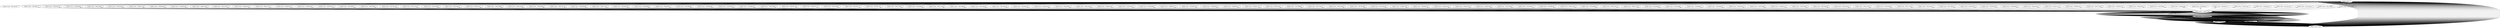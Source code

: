 digraph {
	"loaded values- 1085130229"
	"loaded values- 0"
	"loaded values- 0" -> "loaded values- 1085130229" [dir=back]
	"loaded values- 2050"
	"loaded values- 2050" -> "loaded values- 0" [dir=back]
	"loaded values- 20"
	"loaded values- 20" -> "loaded values- 2050" [dir=back]
	"loaded values- -1246676664"
	"loaded values- -1246676664" -> "loaded values- 20" [dir=back]
	"loaded values- -1090521896"
	"loaded values- -1090521896" -> "loaded values- -1246676664" [dir=back]
	"loaded values- 19"
	"loaded values- 19" -> "loaded values- -1090521896" [dir=back]
	"loaded values- -1246676664"
	"loaded values- -1246676664" -> "loaded values- 19" [dir=back]
	"loaded values- -1090521896"
	"loaded values- -1090521896" -> "loaded values- -1246676664" [dir=back]
	"loaded values- 1085108877"
	"loaded values- 1085108877" -> "loaded values- -1090521896" [dir=back]
	"loaded values- 0"
	"loaded values- 0" -> "loaded values- 1085108877" [dir=back]
	"loaded values- 2050"
	"loaded values- 2050" -> "loaded values- 0" [dir=back]
	"loaded values- 20"
	"loaded values- 20" -> "loaded values- 2050" [dir=back]
	"loaded values- -1246676664"
	"loaded values- -1246676664" -> "loaded values- 20" [dir=back]
	"loaded values- -1090521896"
	"loaded values- -1090521896" -> "loaded values- -1246676664" [dir=back]
	"loaded values- 19"
	"loaded values- 19" -> "loaded values- -1090521896" [dir=back]
	"loaded values- -1246676664"
	"loaded values- -1246676664" -> "loaded values- 19" [dir=back]
	"loaded values- -1090521896"
	"loaded values- -1090521896" -> "loaded values- -1246676664" [dir=back]
	"loaded values- 1085087528"
	"loaded values- 1085087528" -> "loaded values- -1090521896" [dir=back]
	"loaded values- 0"
	"loaded values- 0" -> "loaded values- 1085087528" [dir=back]
	"loaded values- 2050"
	"loaded values- 2050" -> "loaded values- 0" [dir=back]
	"loaded values- 20"
	"loaded values- 20" -> "loaded values- 2050" [dir=back]
	"loaded values- -1246676664"
	"loaded values- -1246676664" -> "loaded values- 20" [dir=back]
	"loaded values- -1090521896"
	"loaded values- -1090521896" -> "loaded values- -1246676664" [dir=back]
	"loaded values- 19"
	"loaded values- 19" -> "loaded values- -1090521896" [dir=back]
	"loaded values- -1246676664"
	"loaded values- -1246676664" -> "loaded values- 19" [dir=back]
	"loaded values- -1090521896"
	"loaded values- -1090521896" -> "loaded values- -1246676664" [dir=back]
	"loaded values- 1085066198"
	"loaded values- 1085066198" -> "loaded values- -1090521896" [dir=back]
	"loaded values- 0"
	"loaded values- 0" -> "loaded values- 1085066198" [dir=back]
	"loaded values- 2050"
	"loaded values- 2050" -> "loaded values- 0" [dir=back]
	"loaded values- 20"
	"loaded values- 20" -> "loaded values- 2050" [dir=back]
	"loaded values- -1246676664"
	"loaded values- -1246676664" -> "loaded values- 20" [dir=back]
	"loaded values- -1090521896"
	"loaded values- -1090521896" -> "loaded values- -1246676664" [dir=back]
	"loaded values- 19"
	"loaded values- 19" -> "loaded values- -1090521896" [dir=back]
	"loaded values- -1246676664"
	"loaded values- -1246676664" -> "loaded values- 19" [dir=back]
	"loaded values- -1090521896"
	"loaded values- -1090521896" -> "loaded values- -1246676664" [dir=back]
	"loaded values- 1085044830"
	"loaded values- 1085044830" -> "loaded values- -1090521896" [dir=back]
	"loaded values- 0"
	"loaded values- 0" -> "loaded values- 1085044830" [dir=back]
	"loaded values- 2050"
	"loaded values- 2050" -> "loaded values- 0" [dir=back]
	"loaded values- 20"
	"loaded values- 20" -> "loaded values- 2050" [dir=back]
	"loaded values- -1246676664"
	"loaded values- -1246676664" -> "loaded values- 20" [dir=back]
	"loaded values- -1090521896"
	"loaded values- -1090521896" -> "loaded values- -1246676664" [dir=back]
	"loaded values- 19"
	"loaded values- 19" -> "loaded values- -1090521896" [dir=back]
	"loaded values- -1246676664"
	"loaded values- -1246676664" -> "loaded values- 19" [dir=back]
	"loaded values- -1090521896"
	"loaded values- -1090521896" -> "loaded values- -1246676664" [dir=back]
	"loaded values- 1085023462"
	"loaded values- 1085023462" -> "loaded values- -1090521896" [dir=back]
	"loaded values- 0"
	"loaded values- 0" -> "loaded values- 1085023462" [dir=back]
	"loaded values- 2050"
	"loaded values- 2050" -> "loaded values- 0" [dir=back]
	"loaded values- 20"
	"loaded values- 20" -> "loaded values- 2050" [dir=back]
	"loaded values- -1246676664"
	"loaded values- -1246676664" -> "loaded values- 20" [dir=back]
	"loaded values- -1090521896"
	"loaded values- -1090521896" -> "loaded values- -1246676664" [dir=back]
	"loaded values- 19"
	"loaded values- 19" -> "loaded values- -1090521896" [dir=back]
	"loaded values- -1246676664"
	"loaded values- -1246676664" -> "loaded values- 19" [dir=back]
	"loaded values- -1090521896"
	"loaded values- -1090521896" -> "loaded values- -1246676664" [dir=back]
	"loaded values- 1085001704"
	"loaded values- 1085001704" -> "loaded values- -1090521896" [dir=back]
	"loaded values- 0"
	"loaded values- 0" -> "loaded values- 1085001704" [dir=back]
	"loaded values- 2050"
	"loaded values- 2050" -> "loaded values- 0" [dir=back]
	"loaded values- 20"
	"loaded values- 20" -> "loaded values- 2050" [dir=back]
	"loaded values- -1246676664"
	"loaded values- -1246676664" -> "loaded values- 20" [dir=back]
	"loaded values- -1090521896"
	"loaded values- -1090521896" -> "loaded values- -1246676664" [dir=back]
	"loaded values- 19"
	"loaded values- 19" -> "loaded values- -1090521896" [dir=back]
	"loaded values- -1246676664"
	"loaded values- -1246676664" -> "loaded values- 19" [dir=back]
	"loaded values- -1090521896"
	"loaded values- -1090521896" -> "loaded values- -1246676664" [dir=back]
	"loaded values- 1084980248"
	"loaded values- 1084980248" -> "loaded values- -1090521896" [dir=back]
	"loaded values- 0"
	"loaded values- 0" -> "loaded values- 1084980248" [dir=back]
	"loaded values- 2050"
	"loaded values- 2050" -> "loaded values- 0" [dir=back]
	"loaded values- 20"
	"loaded values- 20" -> "loaded values- 2050" [dir=back]
	"loaded values- -1246676664"
	"loaded values- -1246676664" -> "loaded values- 20" [dir=back]
	"loaded values- -1090521896"
	"loaded values- -1090521896" -> "loaded values- -1246676664" [dir=back]
	"loaded values- 19"
	"loaded values- 19" -> "loaded values- -1090521896" [dir=back]
	"loaded values- -1246676664"
	"loaded values- -1246676664" -> "loaded values- 19" [dir=back]
	"loaded values- -1090521896"
	"loaded values- -1090521896" -> "loaded values- -1246676664" [dir=back]
	"loaded values- 1084958540"
	"loaded values- 1084958540" -> "loaded values- -1090521896" [dir=back]
	"loaded values- 0"
	"loaded values- 0" -> "loaded values- 1084958540" [dir=back]
	"loaded values- 2050"
	"loaded values- 2050" -> "loaded values- 0" [dir=back]
	"loaded values- 20"
	"loaded values- 20" -> "loaded values- 2050" [dir=back]
	"loaded values- -1246676664"
	"loaded values- -1246676664" -> "loaded values- 20" [dir=back]
	"loaded values- -1090521896"
	"loaded values- -1090521896" -> "loaded values- -1246676664" [dir=back]
	"loaded values- 19"
	"loaded values- 19" -> "loaded values- -1090521896" [dir=back]
	"loaded values- -1246676664"
	"loaded values- -1246676664" -> "loaded values- 19" [dir=back]
	"loaded values- -1090521896"
	"loaded values- -1090521896" -> "loaded values- -1246676664" [dir=back]
	"loaded values- 1084937056"
	"loaded values- 1084937056" -> "loaded values- -1090521896" [dir=back]
	"loaded values- 0"
	"loaded values- 0" -> "loaded values- 1084937056" [dir=back]
	"loaded values- 2050"
	"loaded values- 2050" -> "loaded values- 0" [dir=back]
	"loaded values- 20"
	"loaded values- 20" -> "loaded values- 2050" [dir=back]
	"loaded values- -1246676664"
	"loaded values- -1246676664" -> "loaded values- 20" [dir=back]
	"loaded values- -1090521896"
	"loaded values- -1090521896" -> "loaded values- -1246676664" [dir=back]
	"loaded values- 19"
	"loaded values- 19" -> "loaded values- -1090521896" [dir=back]
	"loaded values- -1246676664"
	"loaded values- -1246676664" -> "loaded values- 19" [dir=back]
	"loaded values- -1090521896"
	"loaded values- -1090521896" -> "loaded values- -1246676664" [dir=back]
	"loaded values- 1084915552"
	"loaded values- 1084915552" -> "loaded values- -1090521896" [dir=back]
	"loaded values- 0"
	"loaded values- 0" -> "loaded values- 1084915552" [dir=back]
	"loaded values- 2050"
	"loaded values- 2050" -> "loaded values- 0" [dir=back]
	"loaded values- 20"
	"loaded values- 20" -> "loaded values- 2050" [dir=back]
	"loaded values- -1246676664"
	"loaded values- -1246676664" -> "loaded values- 20" [dir=back]
	"loaded values- -1090521896"
	"loaded values- -1090521896" -> "loaded values- -1246676664" [dir=back]
	"loaded values- 19"
	"loaded values- 19" -> "loaded values- -1090521896" [dir=back]
	"loaded values- -1246676664"
	"loaded values- -1246676664" -> "loaded values- 19" [dir=back]
	"loaded values- -1090521896"
	"loaded values- -1090521896" -> "loaded values- -1246676664" [dir=back]
	"loaded values- 1084894105"
	"loaded values- 1084894105" -> "loaded values- -1090521896" [dir=back]
	"loaded values- 0"
	"loaded values- 0" -> "loaded values- 1084894105" [dir=back]
	"loaded values- 2050"
	"loaded values- 2050" -> "loaded values- 0" [dir=back]
	"loaded values- 20"
	"loaded values- 20" -> "loaded values- 2050" [dir=back]
	"loaded values- -1246676664"
	"loaded values- -1246676664" -> "loaded values- 20" [dir=back]
	"loaded values- -1090521896"
	"loaded values- -1090521896" -> "loaded values- -1246676664" [dir=back]
	"loaded values- 19"
	"loaded values- 19" -> "loaded values- -1090521896" [dir=back]
	"loaded values- -1246676664"
	"loaded values- -1246676664" -> "loaded values- 19" [dir=back]
	"loaded values- -1090521896"
	"loaded values- -1090521896" -> "loaded values- -1246676664" [dir=back]
	"loaded values- 1084871674"
	"loaded values- 1084871674" -> "loaded values- -1090521896" [dir=back]
	"loaded values- 0"
	"loaded values- 0" -> "loaded values- 1084871674" [dir=back]
	"loaded values- 2050"
	"loaded values- 2050" -> "loaded values- 0" [dir=back]
	"loaded values- 20"
	"loaded values- 20" -> "loaded values- 2050" [dir=back]
	"loaded values- -1246676664"
	"loaded values- -1246676664" -> "loaded values- 20" [dir=back]
	"loaded values- -1090521896"
	"loaded values- -1090521896" -> "loaded values- -1246676664" [dir=back]
	"loaded values- 19"
	"loaded values- 19" -> "loaded values- -1090521896" [dir=back]
	"loaded values- -1246676664"
	"loaded values- -1246676664" -> "loaded values- 19" [dir=back]
	"loaded values- -1090521896"
	"loaded values- -1090521896" -> "loaded values- -1246676664" [dir=back]
	"loaded values- 1084850341"
	"loaded values- 1084850341" -> "loaded values- -1090521896" [dir=back]
	"loaded values- 0"
	"loaded values- 0" -> "loaded values- 1084850341" [dir=back]
	"loaded values- 2050"
	"loaded values- 2050" -> "loaded values- 0" [dir=back]
	"loaded values- 20"
	"loaded values- 20" -> "loaded values- 2050" [dir=back]
	"loaded values- -1246676664"
	"loaded values- -1246676664" -> "loaded values- 20" [dir=back]
	"loaded values- -1090521896"
	"loaded values- -1090521896" -> "loaded values- -1246676664" [dir=back]
	"loaded values- 19"
	"loaded values- 19" -> "loaded values- -1090521896" [dir=back]
	"loaded values- -1246676664"
	"loaded values- -1246676664" -> "loaded values- 19" [dir=back]
	"loaded values- -1090521896"
	"loaded values- -1090521896" -> "loaded values- -1246676664" [dir=back]
	"loaded values- 1084829001"
	"loaded values- 1084829001" -> "loaded values- -1090521896" [dir=back]
	"loaded values- 0"
	"loaded values- 0" -> "loaded values- 1084829001" [dir=back]
	"loaded values- 2050"
	"loaded values- 2050" -> "loaded values- 0" [dir=back]
	"loaded values- 20"
	"loaded values- 20" -> "loaded values- 2050" [dir=back]
	"loaded values- -1246676664"
	"loaded values- -1246676664" -> "loaded values- 20" [dir=back]
	"loaded values- -1090521896"
	"loaded values- -1090521896" -> "loaded values- -1246676664" [dir=back]
	"loaded values- 19"
	"loaded values- 19" -> "loaded values- -1090521896" [dir=back]
	"loaded values- -1246676664"
	"loaded values- -1246676664" -> "loaded values- 19" [dir=back]
	"loaded values- -1090521896"
	"loaded values- -1090521896" -> "loaded values- -1246676664" [dir=back]
	"loaded values- 1084807672"
	"loaded values- 1084807672" -> "loaded values- -1090521896" [dir=back]
	"loaded values- 0"
	"loaded values- 0" -> "loaded values- 1084807672" [dir=back]
	"loaded values- 2050"
	"loaded values- 2050" -> "loaded values- 0" [dir=back]
	"loaded values- 20"
	"loaded values- 20" -> "loaded values- 2050" [dir=back]
	"loaded values- -1246676664"
	"loaded values- -1246676664" -> "loaded values- 20" [dir=back]
	"loaded values- -1090521896"
	"loaded values- -1090521896" -> "loaded values- -1246676664" [dir=back]
	"loaded values- 19"
	"loaded values- 19" -> "loaded values- -1090521896" [dir=back]
	"loaded values- -1246676664"
	"loaded values- -1246676664" -> "loaded values- 19" [dir=back]
	"loaded values- -1090521896"
	"loaded values- -1090521896" -> "loaded values- -1246676664" [dir=back]
	"loaded values- 1084786281"
	"loaded values- 1084786281" -> "loaded values- -1090521896" [dir=back]
	"loaded values- 0"
	"loaded values- 0" -> "loaded values- 1084786281" [dir=back]
	"loaded values- 2050"
	"loaded values- 2050" -> "loaded values- 0" [dir=back]
	"loaded values- 20"
	"loaded values- 20" -> "loaded values- 2050" [dir=back]
	"loaded values- -1246676664"
	"loaded values- -1246676664" -> "loaded values- 20" [dir=back]
	"loaded values- -1090521896"
	"loaded values- -1090521896" -> "loaded values- -1246676664" [dir=back]
	"loaded values- 19"
	"loaded values- 19" -> "loaded values- -1090521896" [dir=back]
	"loaded values- -1246676664"
	"loaded values- -1246676664" -> "loaded values- 19" [dir=back]
	"loaded values- -1090521896"
	"loaded values- -1090521896" -> "loaded values- -1246676664" [dir=back]
	"loaded values- 1084764942"
	"loaded values- 1084764942" -> "loaded values- -1090521896" [dir=back]
	"loaded values- 0"
	"loaded values- 0" -> "loaded values- 1084764942" [dir=back]
	"loaded values- 2050"
	"loaded values- 2050" -> "loaded values- 0" [dir=back]
	"loaded values- 20"
	"loaded values- 20" -> "loaded values- 2050" [dir=back]
	"loaded values- -1246676664"
	"loaded values- -1246676664" -> "loaded values- 20" [dir=back]
	"loaded values- -1090521896"
	"loaded values- -1090521896" -> "loaded values- -1246676664" [dir=back]
	"loaded values- 19"
	"loaded values- 19" -> "loaded values- -1090521896" [dir=back]
	"loaded values- -1246676664"
	"loaded values- -1246676664" -> "loaded values- 19" [dir=back]
	"loaded values- -1090521896"
	"loaded values- -1090521896" -> "loaded values- -1246676664" [dir=back]
	"loaded values- 1084743576"
	"loaded values- 1084743576" -> "loaded values- -1090521896" [dir=back]
	"loaded values- 0"
	"loaded values- 0" -> "loaded values- 1084743576" [dir=back]
	"loaded values- 2050"
	"loaded values- 2050" -> "loaded values- 0" [dir=back]
	"loaded values- 20"
	"loaded values- 20" -> "loaded values- 2050" [dir=back]
	"loaded values- -1246676664"
	"loaded values- -1246676664" -> "loaded values- 20" [dir=back]
	"loaded values- -1090521896"
	"loaded values- -1090521896" -> "loaded values- -1246676664" [dir=back]
	"loaded values- 19"
	"loaded values- 19" -> "loaded values- -1090521896" [dir=back]
	"loaded values- -1246676664"
	"loaded values- -1246676664" -> "loaded values- 19" [dir=back]
	"loaded values- -1090521896"
	"loaded values- -1090521896" -> "loaded values- -1246676664" [dir=back]
	"loaded values- 1084721616"
	"loaded values- 1084721616" -> "loaded values- -1090521896" [dir=back]
	"loaded values- 0"
	"loaded values- 0" -> "loaded values- 1084721616" [dir=back]
	"loaded values- 2050"
	"loaded values- 2050" -> "loaded values- 0" [dir=back]
	"loaded values- 20"
	"loaded values- 20" -> "loaded values- 2050" [dir=back]
	"loaded values- -1246676664"
	"loaded values- -1246676664" -> "loaded values- 20" [dir=back]
	"loaded values- -1090521896"
	"loaded values- -1090521896" -> "loaded values- -1246676664" [dir=back]
	"loaded values- 19"
	"loaded values- 19" -> "loaded values- -1090521896" [dir=back]
	"loaded values- -1246676664"
	"loaded values- -1246676664" -> "loaded values- 19" [dir=back]
	"loaded values- -1090521896"
	"loaded values- -1090521896" -> "loaded values- -1246676664" [dir=back]
	"loaded values- 1084700268"
	"loaded values- 1084700268" -> "loaded values- -1090521896" [dir=back]
	"loaded values- 0"
	"loaded values- 0" -> "loaded values- 1084700268" [dir=back]
	"loaded values- 2050"
	"loaded values- 2050" -> "loaded values- 0" [dir=back]
	"loaded values- 20"
	"loaded values- 20" -> "loaded values- 2050" [dir=back]
	"loaded values- -1246676664"
	"loaded values- -1246676664" -> "loaded values- 20" [dir=back]
	"loaded values- -1090521896"
	"loaded values- -1090521896" -> "loaded values- -1246676664" [dir=back]
	"loaded values- 19"
	"loaded values- 19" -> "loaded values- -1090521896" [dir=back]
	"loaded values- -1246676664"
	"loaded values- -1246676664" -> "loaded values- 19" [dir=back]
	"loaded values- -1090521896"
	"loaded values- -1090521896" -> "loaded values- -1246676664" [dir=back]
	"loaded values- 1084678842"
	"loaded values- 1084678842" -> "loaded values- -1090521896" [dir=back]
	"loaded values- 0"
	"loaded values- 0" -> "loaded values- 1084678842" [dir=back]
	"loaded values- 2050"
	"loaded values- 2050" -> "loaded values- 0" [dir=back]
	"loaded values- 20"
	"loaded values- 20" -> "loaded values- 2050" [dir=back]
	"loaded values- -1246676664"
	"loaded values- -1246676664" -> "loaded values- 20" [dir=back]
	"loaded values- -1090521896"
	"loaded values- -1090521896" -> "loaded values- -1246676664" [dir=back]
	"loaded values- 19"
	"loaded values- 19" -> "loaded values- -1090521896" [dir=back]
	"loaded values- -1246676664"
	"loaded values- -1246676664" -> "loaded values- 19" [dir=back]
	"loaded values- -1090521896"
	"loaded values- -1090521896" -> "loaded values- -1246676664" [dir=back]
	"loaded values- 1084657437"
	"loaded values- 1084657437" -> "loaded values- -1090521896" [dir=back]
	"loaded values- 0"
	"loaded values- 0" -> "loaded values- 1084657437" [dir=back]
	"loaded values- 2050"
	"loaded values- 2050" -> "loaded values- 0" [dir=back]
	"loaded values- 20"
	"loaded values- 20" -> "loaded values- 2050" [dir=back]
	"loaded values- -1246676664"
	"loaded values- -1246676664" -> "loaded values- 20" [dir=back]
	"loaded values- -1090521896"
	"loaded values- -1090521896" -> "loaded values- -1246676664" [dir=back]
	"loaded values- 19"
	"loaded values- 19" -> "loaded values- -1090521896" [dir=back]
	"loaded values- -1246676664"
	"loaded values- -1246676664" -> "loaded values- 19" [dir=back]
	"loaded values- -1090521896"
	"loaded values- -1090521896" -> "loaded values- -1246676664" [dir=back]
	"loaded values- 1084635999"
	"loaded values- 1084635999" -> "loaded values- -1090521896" [dir=back]
	"loaded values- 0"
	"loaded values- 0" -> "loaded values- 1084635999" [dir=back]
	"loaded values- 2050"
	"loaded values- 2050" -> "loaded values- 0" [dir=back]
	"loaded values- 20"
	"loaded values- 20" -> "loaded values- 2050" [dir=back]
	"loaded values- -1246676664"
	"loaded values- -1246676664" -> "loaded values- 20" [dir=back]
	"loaded values- -1090521896"
	"loaded values- -1090521896" -> "loaded values- -1246676664" [dir=back]
	"loaded values- 19"
	"loaded values- 19" -> "loaded values- -1090521896" [dir=back]
	"loaded values- -1246676664"
	"loaded values- -1246676664" -> "loaded values- 19" [dir=back]
	"loaded values- -1090521896"
	"loaded values- -1090521896" -> "loaded values- -1246676664" [dir=back]
	"loaded values- 1084614500"
	"loaded values- 1084614500" -> "loaded values- -1090521896" [dir=back]
	"loaded values- 0"
	"loaded values- 0" -> "loaded values- 1084614500" [dir=back]
	"loaded values- 2050"
	"loaded values- 2050" -> "loaded values- 0" [dir=back]
	"loaded values- 20"
	"loaded values- 20" -> "loaded values- 2050" [dir=back]
	"loaded values- -1246676664"
	"loaded values- -1246676664" -> "loaded values- 20" [dir=back]
	"loaded values- -1090521896"
	"loaded values- -1090521896" -> "loaded values- -1246676664" [dir=back]
	"loaded values- 19"
	"loaded values- 19" -> "loaded values- -1090521896" [dir=back]
	"loaded values- -1246676664"
	"loaded values- -1246676664" -> "loaded values- 19" [dir=back]
	"loaded values- -1090521896"
	"loaded values- -1090521896" -> "loaded values- -1246676664" [dir=back]
	"loaded values- 1084593092"
	"loaded values- 1084593092" -> "loaded values- -1090521896" [dir=back]
	"loaded values- 0"
	"loaded values- 0" -> "loaded values- 1084593092" [dir=back]
	"loaded values- 2050"
	"loaded values- 2050" -> "loaded values- 0" [dir=back]
	"loaded values- 20"
	"loaded values- 20" -> "loaded values- 2050" [dir=back]
	"loaded values- -1246676664"
	"loaded values- -1246676664" -> "loaded values- 20" [dir=back]
	"loaded values- -1090521896"
	"loaded values- -1090521896" -> "loaded values- -1246676664" [dir=back]
	"loaded values- 19"
	"loaded values- 19" -> "loaded values- -1090521896" [dir=back]
	"loaded values- -1246676664"
	"loaded values- -1246676664" -> "loaded values- 19" [dir=back]
	"loaded values- -1090521896"
	"loaded values- -1090521896" -> "loaded values- -1246676664" [dir=back]
	"loaded values- 1084570772"
	"loaded values- 1084570772" -> "loaded values- -1090521896" [dir=back]
	"loaded values- 0"
	"loaded values- 0" -> "loaded values- 1084570772" [dir=back]
	"loaded values- 2050"
	"loaded values- 2050" -> "loaded values- 0" [dir=back]
	"loaded values- 20"
	"loaded values- 20" -> "loaded values- 2050" [dir=back]
	"loaded values- -1246676664"
	"loaded values- -1246676664" -> "loaded values- 20" [dir=back]
	"loaded values- -1090521896"
	"loaded values- -1090521896" -> "loaded values- -1246676664" [dir=back]
	"loaded values- 19"
	"loaded values- 19" -> "loaded values- -1090521896" [dir=back]
	"loaded values- -1246676664"
	"loaded values- -1246676664" -> "loaded values- 19" [dir=back]
	"loaded values- -1090521896"
	"loaded values- -1090521896" -> "loaded values- -1246676664" [dir=back]
	"loaded values- 1084549338"
	"loaded values- 1084549338" -> "loaded values- -1090521896" [dir=back]
	"loaded values- 0"
	"loaded values- 0" -> "loaded values- 1084549338" [dir=back]
	"loaded values- 2050"
	"loaded values- 2050" -> "loaded values- 0" [dir=back]
	"loaded values- 20"
	"loaded values- 20" -> "loaded values- 2050" [dir=back]
	"loaded values- -1246676664"
	"loaded values- -1246676664" -> "loaded values- 20" [dir=back]
	"loaded values- -1090521896"
	"loaded values- -1090521896" -> "loaded values- -1246676664" [dir=back]
	"loaded values- 19"
	"loaded values- 19" -> "loaded values- -1090521896" [dir=back]
	"loaded values- -1246676664"
	"loaded values- -1246676664" -> "loaded values- 19" [dir=back]
	"loaded values- -1090521896"
	"loaded values- -1090521896" -> "loaded values- -1246676664" [dir=back]
	"loaded values- 1084527764"
	"loaded values- 1084527764" -> "loaded values- -1090521896" [dir=back]
	"loaded values- 0"
	"loaded values- 0" -> "loaded values- 1084527764" [dir=back]
	"loaded values- 2050"
	"loaded values- 2050" -> "loaded values- 0" [dir=back]
	"loaded values- 20"
	"loaded values- 20" -> "loaded values- 2050" [dir=back]
	"loaded values- -1246676664"
	"loaded values- -1246676664" -> "loaded values- 20" [dir=back]
	"loaded values- -1090521896"
	"loaded values- -1090521896" -> "loaded values- -1246676664" [dir=back]
	"loaded values- 19"
	"loaded values- 19" -> "loaded values- -1090521896" [dir=back]
	"loaded values- -1246676664"
	"loaded values- -1246676664" -> "loaded values- 19" [dir=back]
	"loaded values- -1090521896"
	"loaded values- -1090521896" -> "loaded values- -1246676664" [dir=back]
	"loaded values- 1084506319"
	"loaded values- 1084506319" -> "loaded values- -1090521896" [dir=back]
	"loaded values- 0"
	"loaded values- 0" -> "loaded values- 1084506319" [dir=back]
	"loaded values- 2050"
	"loaded values- 2050" -> "loaded values- 0" [dir=back]
	"loaded values- 20"
	"loaded values- 20" -> "loaded values- 2050" [dir=back]
	"loaded values- -1246676664"
	"loaded values- -1246676664" -> "loaded values- 20" [dir=back]
	"loaded values- -1090521896"
	"loaded values- -1090521896" -> "loaded values- -1246676664" [dir=back]
	"loaded values- 19"
	"loaded values- 19" -> "loaded values- -1090521896" [dir=back]
	"loaded values- -1246676664"
	"loaded values- -1246676664" -> "loaded values- 19" [dir=back]
	"loaded values- -1090521896"
	"loaded values- -1090521896" -> "loaded values- -1246676664" [dir=back]
	"loaded values- 1084484698"
	"loaded values- 1084484698" -> "loaded values- -1090521896" [dir=back]
	"loaded values- 0"
	"loaded values- 0" -> "loaded values- 1084484698" [dir=back]
	"loaded values- 2050"
	"loaded values- 2050" -> "loaded values- 0" [dir=back]
	"loaded values- 20"
	"loaded values- 20" -> "loaded values- 2050" [dir=back]
	"loaded values- -1246676664"
	"loaded values- -1246676664" -> "loaded values- 20" [dir=back]
	"loaded values- -1090521896"
	"loaded values- -1090521896" -> "loaded values- -1246676664" [dir=back]
	"loaded values- 19"
	"loaded values- 19" -> "loaded values- -1090521896" [dir=back]
	"loaded values- -1246676664"
	"loaded values- -1246676664" -> "loaded values- 19" [dir=back]
	"loaded values- -1090521896"
	"loaded values- -1090521896" -> "loaded values- -1246676664" [dir=back]
	"loaded values- 1084463267"
	"loaded values- 1084463267" -> "loaded values- -1090521896" [dir=back]
	"loaded values- 0"
	"loaded values- 0" -> "loaded values- 1084463267" [dir=back]
	"loaded values- 2050"
	"loaded values- 2050" -> "loaded values- 0" [dir=back]
	"loaded values- 20"
	"loaded values- 20" -> "loaded values- 2050" [dir=back]
	"loaded values- -1246676664"
	"loaded values- -1246676664" -> "loaded values- 20" [dir=back]
	"loaded values- -1090521896"
	"loaded values- -1090521896" -> "loaded values- -1246676664" [dir=back]
	"loaded values- 19"
	"loaded values- 19" -> "loaded values- -1090521896" [dir=back]
	"loaded values- -1246676664"
	"loaded values- -1246676664" -> "loaded values- 19" [dir=back]
	"loaded values- -1090521896"
	"loaded values- -1090521896" -> "loaded values- -1246676664" [dir=back]
	"loaded values- 1084436698"
	"loaded values- 1084436698" -> "loaded values- -1090521896" [dir=back]
	"loaded values- 0"
	"loaded values- 0" -> "loaded values- 1084436698" [dir=back]
	"loaded values- 2050"
	"loaded values- 2050" -> "loaded values- 0" [dir=back]
	"loaded values- 20"
	"loaded values- 20" -> "loaded values- 2050" [dir=back]
	"loaded values- -1246676664"
	"loaded values- -1246676664" -> "loaded values- 20" [dir=back]
	"loaded values- -1090521896"
	"loaded values- -1090521896" -> "loaded values- -1246676664" [dir=back]
	"loaded values- 19"
	"loaded values- 19" -> "loaded values- -1090521896" [dir=back]
	"loaded values- -1246676664"
	"loaded values- -1246676664" -> "loaded values- 19" [dir=back]
	"loaded values- -1090521896"
	"loaded values- -1090521896" -> "loaded values- -1246676664" [dir=back]
	"loaded values- 1084409509"
	"loaded values- 1084409509" -> "loaded values- -1090521896" [dir=back]
	"loaded values- 0"
	"loaded values- 0" -> "loaded values- 1084409509" [dir=back]
	"loaded values- 2050"
	"loaded values- 2050" -> "loaded values- 0" [dir=back]
	"loaded values- 20"
	"loaded values- 20" -> "loaded values- 2050" [dir=back]
	"loaded values- -1246676664"
	"loaded values- -1246676664" -> "loaded values- 20" [dir=back]
	"loaded values- -1090521896"
	"loaded values- -1090521896" -> "loaded values- -1246676664" [dir=back]
	"loaded values- 19"
	"loaded values- 19" -> "loaded values- -1090521896" [dir=back]
	"loaded values- -1246676664"
	"loaded values- -1246676664" -> "loaded values- 19" [dir=back]
	"loaded values- -1090521896"
	"loaded values- -1090521896" -> "loaded values- -1246676664" [dir=back]
	"loaded values- 1084387956"
	"loaded values- 1084387956" -> "loaded values- -1090521896" [dir=back]
	"loaded values- 0"
	"loaded values- 0" -> "loaded values- 1084387956" [dir=back]
	"loaded values- 2050"
	"loaded values- 2050" -> "loaded values- 0" [dir=back]
	"loaded values- 20"
	"loaded values- 20" -> "loaded values- 2050" [dir=back]
	"loaded values- -1246676664"
	"loaded values- -1246676664" -> "loaded values- 20" [dir=back]
	"loaded values- -1090521896"
	"loaded values- -1090521896" -> "loaded values- -1246676664" [dir=back]
	"loaded values- 19"
	"loaded values- 19" -> "loaded values- -1090521896" [dir=back]
	"loaded values- -1246676664"
	"loaded values- -1246676664" -> "loaded values- 19" [dir=back]
	"loaded values- -1090521896"
	"loaded values- -1090521896" -> "loaded values- -1246676664" [dir=back]
	"loaded values- 1084366524"
	"loaded values- 1084366524" -> "loaded values- -1090521896" [dir=back]
	"loaded values- 0"
	"loaded values- 0" -> "loaded values- 1084366524" [dir=back]
	"loaded values- 2050"
	"loaded values- 2050" -> "loaded values- 0" [dir=back]
	"loaded values- 20"
	"loaded values- 20" -> "loaded values- 2050" [dir=back]
	"loaded values- -1246676664"
	"loaded values- -1246676664" -> "loaded values- 20" [dir=back]
	"loaded values- -1090521896"
	"loaded values- -1090521896" -> "loaded values- -1246676664" [dir=back]
	"loaded values- 19"
	"loaded values- 19" -> "loaded values- -1090521896" [dir=back]
	"loaded values- -1246676664"
	"loaded values- -1246676664" -> "loaded values- 19" [dir=back]
	"loaded values- -1090521896"
	"loaded values- -1090521896" -> "loaded values- -1246676664" [dir=back]
	"loaded values- 1084345090"
	"loaded values- 1084345090" -> "loaded values- -1090521896" [dir=back]
	"loaded values- 0"
	"loaded values- 0" -> "loaded values- 1084345090" [dir=back]
	"loaded values- 2050"
	"loaded values- 2050" -> "loaded values- 0" [dir=back]
	"loaded values- 20"
	"loaded values- 20" -> "loaded values- 2050" [dir=back]
	"loaded values- -1246676664"
	"loaded values- -1246676664" -> "loaded values- 20" [dir=back]
	"loaded values- -1090521896"
	"loaded values- -1090521896" -> "loaded values- -1246676664" [dir=back]
	"loaded values- 19"
	"loaded values- 19" -> "loaded values- -1090521896" [dir=back]
	"loaded values- -1246676664"
	"loaded values- -1246676664" -> "loaded values- 19" [dir=back]
	"loaded values- -1090521896"
	"loaded values- -1090521896" -> "loaded values- -1246676664" [dir=back]
	"loaded values- 1084323126"
	"loaded values- 1084323126" -> "loaded values- -1090521896" [dir=back]
	"loaded values- 0"
	"loaded values- 0" -> "loaded values- 1084323126" [dir=back]
	"loaded values- 2050"
	"loaded values- 2050" -> "loaded values- 0" [dir=back]
	"loaded values- 20"
	"loaded values- 20" -> "loaded values- 2050" [dir=back]
	"loaded values- -1246676664"
	"loaded values- -1246676664" -> "loaded values- 20" [dir=back]
	"loaded values- -1090521896"
	"loaded values- -1090521896" -> "loaded values- -1246676664" [dir=back]
	"loaded values- 19"
	"loaded values- 19" -> "loaded values- -1090521896" [dir=back]
	"loaded values- -1246676664"
	"loaded values- -1246676664" -> "loaded values- 19" [dir=back]
	"loaded values- -1090521896"
	"loaded values- -1090521896" -> "loaded values- -1246676664" [dir=back]
	"loaded values- 1084301671"
	"loaded values- 1084301671" -> "loaded values- -1090521896" [dir=back]
	"loaded values- 0"
	"loaded values- 0" -> "loaded values- 1084301671" [dir=back]
	"loaded values- 2050"
	"loaded values- 2050" -> "loaded values- 0" [dir=back]
	"loaded values- 20"
	"loaded values- 20" -> "loaded values- 2050" [dir=back]
	"loaded values- -1246676664"
	"loaded values- -1246676664" -> "loaded values- 20" [dir=back]
	"loaded values- -1090521896"
	"loaded values- -1090521896" -> "loaded values- -1246676664" [dir=back]
	"loaded values- 19"
	"loaded values- 19" -> "loaded values- -1090521896" [dir=back]
	"loaded values- -1246676664"
	"loaded values- -1246676664" -> "loaded values- 19" [dir=back]
	"loaded values- -1090521896"
	"loaded values- -1090521896" -> "loaded values- -1246676664" [dir=back]
	"loaded values- 1084279595"
	"loaded values- 1084279595" -> "loaded values- -1090521896" [dir=back]
	"loaded values- 0"
	"loaded values- 0" -> "loaded values- 1084279595" [dir=back]
	"loaded values- 2050"
	"loaded values- 2050" -> "loaded values- 0" [dir=back]
	"loaded values- 20"
	"loaded values- 20" -> "loaded values- 2050" [dir=back]
	"loaded values- -1246676664"
	"loaded values- -1246676664" -> "loaded values- 20" [dir=back]
	"loaded values- -1090521896"
	"loaded values- -1090521896" -> "loaded values- -1246676664" [dir=back]
	"loaded values- 19"
	"loaded values- 19" -> "loaded values- -1090521896" [dir=back]
	"loaded values- -1246676664"
	"loaded values- -1246676664" -> "loaded values- 19" [dir=back]
	"loaded values- -1090521896"
	"loaded values- -1090521896" -> "loaded values- -1246676664" [dir=back]
	"loaded values- 1084258171"
	"loaded values- 1084258171" -> "loaded values- -1090521896" [dir=back]
	"loaded values- 0"
	"loaded values- 0" -> "loaded values- 1084258171" [dir=back]
	"loaded values- 2050"
	"loaded values- 2050" -> "loaded values- 0" [dir=back]
	"loaded values- 20"
	"loaded values- 20" -> "loaded values- 2050" [dir=back]
	"loaded values- -1246676664"
	"loaded values- -1246676664" -> "loaded values- 20" [dir=back]
	"loaded values- -1090521896"
	"loaded values- -1090521896" -> "loaded values- -1246676664" [dir=back]
	"loaded values- 19"
	"loaded values- 19" -> "loaded values- -1090521896" [dir=back]
	"loaded values- -1246676664"
	"loaded values- -1246676664" -> "loaded values- 19" [dir=back]
	"loaded values- -1090521896"
	"loaded values- -1090521896" -> "loaded values- -1246676664" [dir=back]
	"loaded values- 1084236774"
	"loaded values- 1084236774" -> "loaded values- -1090521896" [dir=back]
	"loaded values- 0"
	"loaded values- 0" -> "loaded values- 1084236774" [dir=back]
	"loaded values- 2050"
	"loaded values- 2050" -> "loaded values- 0" [dir=back]
	"loaded values- 20"
	"loaded values- 20" -> "loaded values- 2050" [dir=back]
	"loaded values- -1246676664"
	"loaded values- -1246676664" -> "loaded values- 20" [dir=back]
	"loaded values- -1090521896"
	"loaded values- -1090521896" -> "loaded values- -1246676664" [dir=back]
	"loaded values- 19"
	"loaded values- 19" -> "loaded values- -1090521896" [dir=back]
	"loaded values- -1246676664"
	"loaded values- -1246676664" -> "loaded values- 19" [dir=back]
	"loaded values- -1090521896"
	"loaded values- -1090521896" -> "loaded values- -1246676664" [dir=back]
	"loaded values- 1084215324"
	"loaded values- 1084215324" -> "loaded values- -1090521896" [dir=back]
	"loaded values- 0"
	"loaded values- 0" -> "loaded values- 1084215324" [dir=back]
	"loaded values- 2050"
	"loaded values- 2050" -> "loaded values- 0" [dir=back]
	"loaded values- 20"
	"loaded values- 20" -> "loaded values- 2050" [dir=back]
	"loaded values- -1246676664"
	"loaded values- -1246676664" -> "loaded values- 20" [dir=back]
	"loaded values- -1090521896"
	"loaded values- -1090521896" -> "loaded values- -1246676664" [dir=back]
	"loaded values- 19"
	"loaded values- 19" -> "loaded values- -1090521896" [dir=back]
	"loaded values- -1246676664"
	"loaded values- -1246676664" -> "loaded values- 19" [dir=back]
	"loaded values- -1090521896"
	"loaded values- -1090521896" -> "loaded values- -1246676664" [dir=back]
	"loaded values- 1084193562"
	"loaded values- 1084193562" -> "loaded values- -1090521896" [dir=back]
	"loaded values- 0"
	"loaded values- 0" -> "loaded values- 1084193562" [dir=back]
	"loaded values- 2050"
	"loaded values- 2050" -> "loaded values- 0" [dir=back]
	"loaded values- 20"
	"loaded values- 20" -> "loaded values- 2050" [dir=back]
	"loaded values- -1246676664"
	"loaded values- -1246676664" -> "loaded values- 20" [dir=back]
	"loaded values- -1090521896"
	"loaded values- -1090521896" -> "loaded values- -1246676664" [dir=back]
	"loaded values- 19"
	"loaded values- 19" -> "loaded values- -1090521896" [dir=back]
	"loaded values- -1246676664"
	"loaded values- -1246676664" -> "loaded values- 19" [dir=back]
	"loaded values- -1090521896"
	"loaded values- -1090521896" -> "loaded values- -1246676664" [dir=back]
	"loaded values- 1084172149"
	"loaded values- 1084172149" -> "loaded values- -1090521896" [dir=back]
	"loaded values- 0"
	"loaded values- 0" -> "loaded values- 1084172149" [dir=back]
	"loaded values- 2050"
	"loaded values- 2050" -> "loaded values- 0" [dir=back]
	"loaded values- 20"
	"loaded values- 20" -> "loaded values- 2050" [dir=back]
	"loaded values- -1246676664"
	"loaded values- -1246676664" -> "loaded values- 20" [dir=back]
	"loaded values- -1090521896"
	"loaded values- -1090521896" -> "loaded values- -1246676664" [dir=back]
	"loaded values- 19"
	"loaded values- 19" -> "loaded values- -1090521896" [dir=back]
	"loaded values- -1246676664"
	"loaded values- -1246676664" -> "loaded values- 19" [dir=back]
	"loaded values- -1090521896"
	"loaded values- -1090521896" -> "loaded values- -1246676664" [dir=back]
	"loaded values- 1084148985"
	"loaded values- 1084148985" -> "loaded values- -1090521896" [dir=back]
	"loaded values- 0"
	"loaded values- 0" -> "loaded values- 1084148985" [dir=back]
	"loaded values- 2050"
	"loaded values- 2050" -> "loaded values- 0" [dir=back]
	"loaded values- 20"
	"loaded values- 20" -> "loaded values- 2050" [dir=back]
	"loaded values- -1246676664"
	"loaded values- -1246676664" -> "loaded values- 20" [dir=back]
	"loaded values- -1090521896"
	"loaded values- -1090521896" -> "loaded values- -1246676664" [dir=back]
	"loaded values- 19"
	"loaded values- 19" -> "loaded values- -1090521896" [dir=back]
	"loaded values- -1246676664"
	"loaded values- -1246676664" -> "loaded values- 19" [dir=back]
	"loaded values- -1090521896"
	"loaded values- -1090521896" -> "loaded values- -1246676664" [dir=back]
	"loaded values- 1084126950"
	"loaded values- 1084126950" -> "loaded values- -1090521896" [dir=back]
	"loaded values- 0"
	"loaded values- 0" -> "loaded values- 1084126950" [dir=back]
	"loaded values- 2050"
	"loaded values- 2050" -> "loaded values- 0" [dir=back]
	"loaded values- 20"
	"loaded values- 20" -> "loaded values- 2050" [dir=back]
	"loaded values- -1246676664"
	"loaded values- -1246676664" -> "loaded values- 20" [dir=back]
	"loaded values- -1090521896"
	"loaded values- -1090521896" -> "loaded values- -1246676664" [dir=back]
	"loaded values- 19"
	"loaded values- 19" -> "loaded values- -1090521896" [dir=back]
	"loaded values- -1246676664"
	"loaded values- -1246676664" -> "loaded values- 19" [dir=back]
	"loaded values- -1090521896"
	"loaded values- -1090521896" -> "loaded values- -1246676664" [dir=back]
	"loaded values- 1084105493"
	"loaded values- 1084105493" -> "loaded values- -1090521896" [dir=back]
	"loaded values- 0"
	"loaded values- 0" -> "loaded values- 1084105493" [dir=back]
	"loaded values- 2050"
	"loaded values- 2050" -> "loaded values- 0" [dir=back]
	"loaded values- 20"
	"loaded values- 20" -> "loaded values- 2050" [dir=back]
	"loaded values- -1246676664"
	"loaded values- -1246676664" -> "loaded values- 20" [dir=back]
	"loaded values- -1090521896"
	"loaded values- -1090521896" -> "loaded values- -1246676664" [dir=back]
	"loaded values- 19"
	"loaded values- 19" -> "loaded values- -1090521896" [dir=back]
	"loaded values- -1246676664"
	"loaded values- -1246676664" -> "loaded values- 19" [dir=back]
	"loaded values- -1090521896"
	"loaded values- -1090521896" -> "loaded values- -1246676664" [dir=back]
	"loaded values- 1084084020"
	"loaded values- 1084084020" -> "loaded values- -1090521896" [dir=back]
	"loaded values- 0"
	"loaded values- 0" -> "loaded values- 1084084020" [dir=back]
	"loaded values- 2050"
	"loaded values- 2050" -> "loaded values- 0" [dir=back]
	"loaded values- 20"
	"loaded values- 20" -> "loaded values- 2050" [dir=back]
	"loaded values- -1246676664"
	"loaded values- -1246676664" -> "loaded values- 20" [dir=back]
	"loaded values- -1090521896"
	"loaded values- -1090521896" -> "loaded values- -1246676664" [dir=back]
	"loaded values- 19"
	"loaded values- 19" -> "loaded values- -1090521896" [dir=back]
	"loaded values- -1246676664"
	"loaded values- -1246676664" -> "loaded values- 19" [dir=back]
	"loaded values- -1090521896"
	"loaded values- -1090521896" -> "loaded values- -1246676664" [dir=back]
	"loaded values- 1084062410"
	"loaded values- 1084062410" -> "loaded values- -1090521896" [dir=back]
	"loaded values- 0"
	"loaded values- 0" -> "loaded values- 1084062410" [dir=back]
	"loaded values- 2050"
	"loaded values- 2050" -> "loaded values- 0" [dir=back]
	"loaded values- 20"
	"loaded values- 20" -> "loaded values- 2050" [dir=back]
	"loaded values- -1246676664"
	"loaded values- -1246676664" -> "loaded values- 20" [dir=back]
	"loaded values- -1090521896"
	"loaded values- -1090521896" -> "loaded values- -1246676664" [dir=back]
	"loaded values- 19"
	"loaded values- 19" -> "loaded values- -1090521896" [dir=back]
	"loaded values- -1246676664"
	"loaded values- -1246676664" -> "loaded values- 19" [dir=back]
	"loaded values- -1090521896"
	"loaded values- -1090521896" -> "loaded values- -1246676664" [dir=back]
	"loaded values- 1084040952"
	"loaded values- 1084040952" -> "loaded values- -1090521896" [dir=back]
	"loaded values- 0"
	"loaded values- 0" -> "loaded values- 1084040952" [dir=back]
	"loaded values- 2050"
	"loaded values- 2050" -> "loaded values- 0" [dir=back]
	"loaded values- 20"
	"loaded values- 20" -> "loaded values- 2050" [dir=back]
	"loaded values- -1246676664"
	"loaded values- -1246676664" -> "loaded values- 20" [dir=back]
	"loaded values- -1090521896"
	"loaded values- -1090521896" -> "loaded values- -1246676664" [dir=back]
	"loaded values- 19"
	"loaded values- 19" -> "loaded values- -1090521896" [dir=back]
	"loaded values- -1246676664"
	"loaded values- -1246676664" -> "loaded values- 19" [dir=back]
	"loaded values- -1090521896"
	"loaded values- -1090521896" -> "loaded values- -1246676664" [dir=back]
	"loaded values- 1084019304"
	"loaded values- 1084019304" -> "loaded values- -1090521896" [dir=back]
	"loaded values- 0"
	"loaded values- 0" -> "loaded values- 1084019304" [dir=back]
	"loaded values- 2050"
	"loaded values- 2050" -> "loaded values- 0" [dir=back]
	"loaded values- 20"
	"loaded values- 20" -> "loaded values- 2050" [dir=back]
	"loaded values- -1246676664"
	"loaded values- -1246676664" -> "loaded values- 20" [dir=back]
	"loaded values- -1090521896"
	"loaded values- -1090521896" -> "loaded values- -1246676664" [dir=back]
	"loaded values- 19"
	"loaded values- 19" -> "loaded values- -1090521896" [dir=back]
	"loaded values- -1246676664"
	"loaded values- -1246676664" -> "loaded values- 19" [dir=back]
	"loaded values- -1090521896"
	"loaded values- -1090521896" -> "loaded values- -1246676664" [dir=back]
	"loaded values- 1083997832"
	"loaded values- 1083997832" -> "loaded values- -1090521896" [dir=back]
	"loaded values- 0"
	"loaded values- 0" -> "loaded values- 1083997832" [dir=back]
	"loaded values- 2050"
	"loaded values- 2050" -> "loaded values- 0" [dir=back]
	"loaded values- 20"
	"loaded values- 20" -> "loaded values- 2050" [dir=back]
	"loaded values- -1246676664"
	"loaded values- -1246676664" -> "loaded values- 20" [dir=back]
	"loaded values- -1090521896"
	"loaded values- -1090521896" -> "loaded values- -1246676664" [dir=back]
	"loaded values- 19"
	"loaded values- 19" -> "loaded values- -1090521896" [dir=back]
	"loaded values- -1246676664"
	"loaded values- -1246676664" -> "loaded values- 19" [dir=back]
	"loaded values- -1090521896"
	"loaded values- -1090521896" -> "loaded values- -1246676664" [dir=back]
	"loaded values- 1083974441"
	"loaded values- 1083974441" -> "loaded values- -1090521896" [dir=back]
	"loaded values- 0"
	"loaded values- 0" -> "loaded values- 1083974441" [dir=back]
	"loaded values- 2050"
	"loaded values- 2050" -> "loaded values- 0" [dir=back]
	"loaded values- 20"
	"loaded values- 20" -> "loaded values- 2050" [dir=back]
	"loaded values- -1246676664"
	"loaded values- -1246676664" -> "loaded values- 20" [dir=back]
	"loaded values- -1090521896"
	"loaded values- -1090521896" -> "loaded values- -1246676664" [dir=back]
	"loaded values- 19"
	"loaded values- 19" -> "loaded values- -1090521896" [dir=back]
	"loaded values- -1246676664"
	"loaded values- -1246676664" -> "loaded values- 19" [dir=back]
	"loaded values- -1090521896"
	"loaded values- -1090521896" -> "loaded values- -1246676664" [dir=back]
	"loaded values- 1083953063"
	"loaded values- 1083953063" -> "loaded values- -1090521896" [dir=back]
	"loaded values- 0"
	"loaded values- 0" -> "loaded values- 1083953063" [dir=back]
	"loaded values- 2050"
	"loaded values- 2050" -> "loaded values- 0" [dir=back]
	"loaded values- 20"
	"loaded values- 20" -> "loaded values- 2050" [dir=back]
	"loaded values- -1246676664"
	"loaded values- -1246676664" -> "loaded values- 20" [dir=back]
	"loaded values- -1090521896"
	"loaded values- -1090521896" -> "loaded values- -1246676664" [dir=back]
	"loaded values- 19"
	"loaded values- 19" -> "loaded values- -1090521896" [dir=back]
	"loaded values- -1246676664"
	"loaded values- -1246676664" -> "loaded values- 19" [dir=back]
	"loaded values- -1090521896"
	"loaded values- -1090521896" -> "loaded values- -1246676664" [dir=back]
	"loaded values- 1083930527"
	"loaded values- 1083930527" -> "loaded values- -1090521896" [dir=back]
	"loaded values- 0"
	"loaded values- 0" -> "loaded values- 1083930527" [dir=back]
	"loaded values- 2050"
	"loaded values- 2050" -> "loaded values- 0" [dir=back]
	"loaded values- 20"
	"loaded values- 20" -> "loaded values- 2050" [dir=back]
	"loaded values- -1246676664"
	"loaded values- -1246676664" -> "loaded values- 20" [dir=back]
	"loaded values- -1090521896"
	"loaded values- -1090521896" -> "loaded values- -1246676664" [dir=back]
	"loaded values- 19"
	"loaded values- 19" -> "loaded values- -1090521896" [dir=back]
	"loaded values- -1246676664"
	"loaded values- -1246676664" -> "loaded values- 19" [dir=back]
	"loaded values- -1090521896"
	"loaded values- -1090521896" -> "loaded values- -1246676664" [dir=back]
	"loaded values- 1083908539"
	"loaded values- 1083908539" -> "loaded values- -1090521896" [dir=back]
	"loaded values- 0"
	"loaded values- 0" -> "loaded values- 1083908539" [dir=back]
	"loaded values- 2050"
	"loaded values- 2050" -> "loaded values- 0" [dir=back]
	"loaded values- 20"
	"loaded values- 20" -> "loaded values- 2050" [dir=back]
	"loaded values- -1246676664"
	"loaded values- -1246676664" -> "loaded values- 20" [dir=back]
	"loaded values- -1090521896"
	"loaded values- -1090521896" -> "loaded values- -1246676664" [dir=back]
	"loaded values- 19"
	"loaded values- 19" -> "loaded values- -1090521896" [dir=back]
	"loaded values- -1246676664"
	"loaded values- -1246676664" -> "loaded values- 19" [dir=back]
	"loaded values- -1090521896"
	"loaded values- -1090521896" -> "loaded values- -1246676664" [dir=back]
	"loaded values- 1083886485"
	"loaded values- 1083886485" -> "loaded values- -1090521896" [dir=back]
	"loaded values- 0"
	"loaded values- 0" -> "loaded values- 1083886485" [dir=back]
	"loaded values- 2050"
	"loaded values- 2050" -> "loaded values- 0" [dir=back]
	"loaded values- 20"
	"loaded values- 20" -> "loaded values- 2050" [dir=back]
	"loaded values- -1246676664"
	"loaded values- -1246676664" -> "loaded values- 20" [dir=back]
	"loaded values- -1090521896"
	"loaded values- -1090521896" -> "loaded values- -1246676664" [dir=back]
	"loaded values- 19"
	"loaded values- 19" -> "loaded values- -1090521896" [dir=back]
	"loaded values- -1246676664"
	"loaded values- -1246676664" -> "loaded values- 19" [dir=back]
	"loaded values- -1090521896"
	"loaded values- -1090521896" -> "loaded values- -1246676664" [dir=back]
	"loaded values- 1083864811"
	"loaded values- 1083864811" -> "loaded values- -1090521896" [dir=back]
	"loaded values- 0"
	"loaded values- 0" -> "loaded values- 1083864811" [dir=back]
	"loaded values- 2050"
	"loaded values- 2050" -> "loaded values- 0" [dir=back]
	"loaded values- 20"
	"loaded values- 20" -> "loaded values- 2050" [dir=back]
	"loaded values- -1246676664"
	"loaded values- -1246676664" -> "loaded values- 20" [dir=back]
	"loaded values- -1090521896"
	"loaded values- -1090521896" -> "loaded values- -1246676664" [dir=back]
	"loaded values- 19"
	"loaded values- 19" -> "loaded values- -1090521896" [dir=back]
	"loaded values- -1246676664"
	"loaded values- -1246676664" -> "loaded values- 19" [dir=back]
	"loaded values- -1090521896"
	"loaded values- -1090521896" -> "loaded values- -1246676664" [dir=back]
	"loaded values- 1083842770"
	"loaded values- 1083842770" -> "loaded values- -1090521896" [dir=back]
	"loaded values- 0"
	"loaded values- 0" -> "loaded values- 1083842770" [dir=back]
	"loaded values- 2050"
	"loaded values- 2050" -> "loaded values- 0" [dir=back]
	"loaded values- 20"
	"loaded values- 20" -> "loaded values- 2050" [dir=back]
	"loaded values- -1246676664"
	"loaded values- -1246676664" -> "loaded values- 20" [dir=back]
	"loaded values- -1090521896"
	"loaded values- -1090521896" -> "loaded values- -1246676664" [dir=back]
	"loaded values- 19"
	"loaded values- 19" -> "loaded values- -1090521896" [dir=back]
	"loaded values- -1246676664"
	"loaded values- -1246676664" -> "loaded values- 19" [dir=back]
	"loaded values- -1090521896"
	"loaded values- -1090521896" -> "loaded values- -1246676664" [dir=back]
	"loaded values- 1083821262"
	"loaded values- 1083821262" -> "loaded values- -1090521896" [dir=back]
	"loaded values- 0"
	"loaded values- 0" -> "loaded values- 1083821262" [dir=back]
	"loaded values- 2050"
	"loaded values- 2050" -> "loaded values- 0" [dir=back]
	"loaded values- 20"
	"loaded values- 20" -> "loaded values- 2050" [dir=back]
	"loaded values- -1246676664"
	"loaded values- -1246676664" -> "loaded values- 20" [dir=back]
	"loaded values- -1090521896"
	"loaded values- -1090521896" -> "loaded values- -1246676664" [dir=back]
	"loaded values- 19"
	"loaded values- 19" -> "loaded values- -1090521896" [dir=back]
	"loaded values- -1246676664"
	"loaded values- -1246676664" -> "loaded values- 19" [dir=back]
	"loaded values- -1090521896"
	"loaded values- -1090521896" -> "loaded values- -1246676664" [dir=back]
	"loaded values- 1083799866"
	"loaded values- 1083799866" -> "loaded values- -1090521896" [dir=back]
	"loaded values- 0"
	"loaded values- 0" -> "loaded values- 1083799866" [dir=back]
	"loaded values- 2050"
	"loaded values- 2050" -> "loaded values- 0" [dir=back]
	"loaded values- 20"
	"loaded values- 20" -> "loaded values- 2050" [dir=back]
	"loaded values- -1246676664"
	"loaded values- -1246676664" -> "loaded values- 20" [dir=back]
	"loaded values- -1090521896"
	"loaded values- -1090521896" -> "loaded values- -1246676664" [dir=back]
	"loaded values- 19"
	"loaded values- 19" -> "loaded values- -1090521896" [dir=back]
	"loaded values- -1246676664"
	"loaded values- -1246676664" -> "loaded values- 19" [dir=back]
	"loaded values- -1090521896"
	"loaded values- -1090521896" -> "loaded values- -1246676664" [dir=back]
	"loaded values- 1083778447"
	"loaded values- 1083778447" -> "loaded values- -1090521896" [dir=back]
	"loaded values- 0"
	"loaded values- 0" -> "loaded values- 1083778447" [dir=back]
	"loaded values- 2050"
	"loaded values- 2050" -> "loaded values- 0" [dir=back]
	"loaded values- 20"
	"loaded values- 20" -> "loaded values- 2050" [dir=back]
	"loaded values- -1246676664"
	"loaded values- -1246676664" -> "loaded values- 20" [dir=back]
	"loaded values- -1090521896"
	"loaded values- -1090521896" -> "loaded values- -1246676664" [dir=back]
	"loaded values- 19"
	"loaded values- 19" -> "loaded values- -1090521896" [dir=back]
	"loaded values- -1246676664"
	"loaded values- -1246676664" -> "loaded values- 19" [dir=back]
	"loaded values- -1090521896"
	"loaded values- -1090521896" -> "loaded values- -1246676664" [dir=back]
	"loaded values- 1083753246"
	"loaded values- 1083753246" -> "loaded values- -1090521896" [dir=back]
	"loaded values- 0"
	"loaded values- 0" -> "loaded values- 1083753246" [dir=back]
	"loaded values- 2050"
	"loaded values- 2050" -> "loaded values- 0" [dir=back]
	"loaded values- 20"
	"loaded values- 20" -> "loaded values- 2050" [dir=back]
	"loaded values- -1246676664"
	"loaded values- -1246676664" -> "loaded values- 20" [dir=back]
	"loaded values- -1090521896"
	"loaded values- -1090521896" -> "loaded values- -1246676664" [dir=back]
	"loaded values- 19"
	"loaded values- 19" -> "loaded values- -1090521896" [dir=back]
	"loaded values- -1246676664"
	"loaded values- -1246676664" -> "loaded values- 19" [dir=back]
	"loaded values- -1090521896"
	"loaded values- -1090521896" -> "loaded values- -1246676664" [dir=back]
	"loaded values- 1083730798"
	"loaded values- 1083730798" -> "loaded values- -1090521896" [dir=back]
	"loaded values- 0"
	"loaded values- 0" -> "loaded values- 1083730798" [dir=back]
	"loaded values- 2050"
	"loaded values- 2050" -> "loaded values- 0" [dir=back]
	"loaded values- 20"
	"loaded values- 20" -> "loaded values- 2050" [dir=back]
	"loaded values- -1246676664"
	"loaded values- -1246676664" -> "loaded values- 20" [dir=back]
	"loaded values- -1090521896"
	"loaded values- -1090521896" -> "loaded values- -1246676664" [dir=back]
	"loaded values- 19"
	"loaded values- 19" -> "loaded values- -1090521896" [dir=back]
	"loaded values- -1246676664"
	"loaded values- -1246676664" -> "loaded values- 19" [dir=back]
	"loaded values- -1090521896"
	"loaded values- -1090521896" -> "loaded values- -1246676664" [dir=back]
	"loaded values- 1083709335"
	"loaded values- 1083709335" -> "loaded values- -1090521896" [dir=back]
	"loaded values- 0"
	"loaded values- 0" -> "loaded values- 1083709335" [dir=back]
	"loaded values- 2050"
	"loaded values- 2050" -> "loaded values- 0" [dir=back]
	"loaded values- 20"
	"loaded values- 20" -> "loaded values- 2050" [dir=back]
	"loaded values- -1246676664"
	"loaded values- -1246676664" -> "loaded values- 20" [dir=back]
	"loaded values- -1090521896"
	"loaded values- -1090521896" -> "loaded values- -1246676664" [dir=back]
	"loaded values- 19"
	"loaded values- 19" -> "loaded values- -1090521896" [dir=back]
	"loaded values- -1246676664"
	"loaded values- -1246676664" -> "loaded values- 19" [dir=back]
	"loaded values- -1090521896"
	"loaded values- -1090521896" -> "loaded values- -1246676664" [dir=back]
	"loaded values- 1083687339"
	"loaded values- 1083687339" -> "loaded values- -1090521896" [dir=back]
	"loaded values- 0"
	"loaded values- 0" -> "loaded values- 1083687339" [dir=back]
	"loaded values- 2050"
	"loaded values- 2050" -> "loaded values- 0" [dir=back]
	"loaded values- 20"
	"loaded values- 20" -> "loaded values- 2050" [dir=back]
	"loaded values- -1246676664"
	"loaded values- -1246676664" -> "loaded values- 20" [dir=back]
	"loaded values- -1090521896"
	"loaded values- -1090521896" -> "loaded values- -1246676664" [dir=back]
	"loaded values- 19"
	"loaded values- 19" -> "loaded values- -1090521896" [dir=back]
	"loaded values- -1246676664"
	"loaded values- -1246676664" -> "loaded values- 19" [dir=back]
	"loaded values- -1090521896"
	"loaded values- -1090521896" -> "loaded values- -1246676664" [dir=back]
	"loaded values- 1083665920"
	"loaded values- 1083665920" -> "loaded values- -1090521896" [dir=back]
	"loaded values- 0"
	"loaded values- 0" -> "loaded values- 1083665920" [dir=back]
	"loaded values- 2050"
	"loaded values- 2050" -> "loaded values- 0" [dir=back]
	"loaded values- 20"
	"loaded values- 20" -> "loaded values- 2050" [dir=back]
	"loaded values- -1246676664"
	"loaded values- -1246676664" -> "loaded values- 20" [dir=back]
	"loaded values- -1090521896"
	"loaded values- -1090521896" -> "loaded values- -1246676664" [dir=back]
	"loaded values- 19"
	"loaded values- 19" -> "loaded values- -1090521896" [dir=back]
	"loaded values- -1246676664"
	"loaded values- -1246676664" -> "loaded values- 19" [dir=back]
	"loaded values- -1090521896"
	"loaded values- -1090521896" -> "loaded values- -1246676664" [dir=back]
	"loaded values- 1083644513"
	"loaded values- 1083644513" -> "loaded values- -1090521896" [dir=back]
	"loaded values- 0"
	"loaded values- 0" -> "loaded values- 1083644513" [dir=back]
	"loaded values- 2050"
	"loaded values- 2050" -> "loaded values- 0" [dir=back]
	"loaded values- 20"
	"loaded values- 20" -> "loaded values- 2050" [dir=back]
	"loaded values- -1246676664"
	"loaded values- -1246676664" -> "loaded values- 20" [dir=back]
	"loaded values- -1090521896"
	"loaded values- -1090521896" -> "loaded values- -1246676664" [dir=back]
	"loaded values- 19"
	"loaded values- 19" -> "loaded values- -1090521896" [dir=back]
	"loaded values- -1246676664"
	"loaded values- -1246676664" -> "loaded values- 19" [dir=back]
	"loaded values- -1090521896"
	"loaded values- -1090521896" -> "loaded values- -1246676664" [dir=back]
	"loaded values- 1083622970"
	"loaded values- 1083622970" -> "loaded values- -1090521896" [dir=back]
	"loaded values- 0"
	"loaded values- 0" -> "loaded values- 1083622970" [dir=back]
	"loaded values- 2050"
	"loaded values- 2050" -> "loaded values- 0" [dir=back]
	"loaded values- 20"
	"loaded values- 20" -> "loaded values- 2050" [dir=back]
	"loaded values- -1246676664"
	"loaded values- -1246676664" -> "loaded values- 20" [dir=back]
	"loaded values- -1090521896"
	"loaded values- -1090521896" -> "loaded values- -1246676664" [dir=back]
	"loaded values- 19"
	"loaded values- 19" -> "loaded values- -1090521896" [dir=back]
	"loaded values- -1246676664"
	"loaded values- -1246676664" -> "loaded values- 19" [dir=back]
	"loaded values- -1090521896"
	"loaded values- -1090521896" -> "loaded values- -1246676664" [dir=back]
	"loaded values- 1083601289"
	"loaded values- 1083601289" -> "loaded values- -1090521896" [dir=back]
	"loaded values- 0"
	"loaded values- 0" -> "loaded values- 1083601289" [dir=back]
	"loaded values- 2050"
	"loaded values- 2050" -> "loaded values- 0" [dir=back]
	"loaded values- 20"
	"loaded values- 20" -> "loaded values- 2050" [dir=back]
	"loaded values- -1246676664"
	"loaded values- -1246676664" -> "loaded values- 20" [dir=back]
	"loaded values- -1090521896"
	"loaded values- -1090521896" -> "loaded values- -1246676664" [dir=back]
	"loaded values- 19"
	"loaded values- 19" -> "loaded values- -1090521896" [dir=back]
	"loaded values- -1246676664"
	"loaded values- -1246676664" -> "loaded values- 19" [dir=back]
	"loaded values- -1090521896"
	"loaded values- -1090521896" -> "loaded values- -1246676664" [dir=back]
	"loaded values- 1083579835"
	"loaded values- 1083579835" -> "loaded values- -1090521896" [dir=back]
	"loaded values- 0"
	"loaded values- 0" -> "loaded values- 1083579835" [dir=back]
	"loaded values- 2050"
	"loaded values- 2050" -> "loaded values- 0" [dir=back]
	"loaded values- 20"
	"loaded values- 20" -> "loaded values- 2050" [dir=back]
	"loaded values- -1246676664"
	"loaded values- -1246676664" -> "loaded values- 20" [dir=back]
	"loaded values- -1090521896"
	"loaded values- -1090521896" -> "loaded values- -1246676664" [dir=back]
	"loaded values- 19"
	"loaded values- 19" -> "loaded values- -1090521896" [dir=back]
	"loaded values- -1246676664"
	"loaded values- -1246676664" -> "loaded values- 19" [dir=back]
	"loaded values- -1090521896"
	"loaded values- -1090521896" -> "loaded values- -1246676664" [dir=back]
	"loaded values- 1083558477"
	"loaded values- 1083558477" -> "loaded values- -1090521896" [dir=back]
	"loaded values- 0"
	"loaded values- 0" -> "loaded values- 1083558477" [dir=back]
	"loaded values- 2050"
	"loaded values- 2050" -> "loaded values- 0" [dir=back]
	"loaded values- 20"
	"loaded values- 20" -> "loaded values- 2050" [dir=back]
	"loaded values- -1246676664"
	"loaded values- -1246676664" -> "loaded values- 20" [dir=back]
	"loaded values- -1090521896"
	"loaded values- -1090521896" -> "loaded values- -1246676664" [dir=back]
	"loaded values- 19"
	"loaded values- 19" -> "loaded values- -1090521896" [dir=back]
	"loaded values- -1246676664"
	"loaded values- -1246676664" -> "loaded values- 19" [dir=back]
	"loaded values- -1090521896"
	"loaded values- -1090521896" -> "loaded values- -1246676664" [dir=back]
	"loaded values- 1083536615"
	"loaded values- 1083536615" -> "loaded values- -1090521896" [dir=back]
	"loaded values- 0"
	"loaded values- 0" -> "loaded values- 1083536615" [dir=back]
	"loaded values- 2050"
	"loaded values- 2050" -> "loaded values- 0" [dir=back]
	"loaded values- 20"
	"loaded values- 20" -> "loaded values- 2050" [dir=back]
	"loaded values- -1246676664"
	"loaded values- -1246676664" -> "loaded values- 20" [dir=back]
	"loaded values- -1090521896"
	"loaded values- -1090521896" -> "loaded values- -1246676664" [dir=back]
	"loaded values- 19"
	"loaded values- 19" -> "loaded values- -1090521896" [dir=back]
	"loaded values- -1246676664"
	"loaded values- -1246676664" -> "loaded values- 19" [dir=back]
	"loaded values- -1090521896"
	"loaded values- -1090521896" -> "loaded values- -1246676664" [dir=back]
	"loaded values- 1083515255"
	"loaded values- 1083515255" -> "loaded values- -1090521896" [dir=back]
	"loaded values- 0"
	"loaded values- 0" -> "loaded values- 1083515255" [dir=back]
	"loaded values- 2050"
	"loaded values- 2050" -> "loaded values- 0" [dir=back]
	"loaded values- 20"
	"loaded values- 20" -> "loaded values- 2050" [dir=back]
	"loaded values- -1246676664"
	"loaded values- -1246676664" -> "loaded values- 20" [dir=back]
	"loaded values- -1090521896"
	"loaded values- -1090521896" -> "loaded values- -1246676664" [dir=back]
	"loaded values- 19"
	"loaded values- 19" -> "loaded values- -1090521896" [dir=back]
	"loaded values- -1246676664"
	"loaded values- -1246676664" -> "loaded values- 19" [dir=back]
	"loaded values- -1090521896"
	"loaded values- -1090521896" -> "loaded values- -1246676664" [dir=back]
	"loaded values- 1083493909"
	"loaded values- 1083493909" -> "loaded values- -1090521896" [dir=back]
	"loaded values- 0"
	"loaded values- 0" -> "loaded values- 1083493909" [dir=back]
	"loaded values- 2050"
	"loaded values- 2050" -> "loaded values- 0" [dir=back]
	"loaded values- 20"
	"loaded values- 20" -> "loaded values- 2050" [dir=back]
	"loaded values- -1246676664"
	"loaded values- -1246676664" -> "loaded values- 20" [dir=back]
	"loaded values- -1090521896"
	"loaded values- -1090521896" -> "loaded values- -1246676664" [dir=back]
	"loaded values- 19"
	"loaded values- 19" -> "loaded values- -1090521896" [dir=back]
	"loaded values- -1246676664"
	"loaded values- -1246676664" -> "loaded values- 19" [dir=back]
	"loaded values- -1090521896"
	"loaded values- -1090521896" -> "loaded values- -1246676664" [dir=back]
	"loaded values- 1083472457"
	"loaded values- 1083472457" -> "loaded values- -1090521896" [dir=back]
	"loaded values- 0"
	"loaded values- 0" -> "loaded values- 1083472457" [dir=back]
	"loaded values- 2050"
	"loaded values- 2050" -> "loaded values- 0" [dir=back]
	"loaded values- 20"
	"loaded values- 20" -> "loaded values- 2050" [dir=back]
	"loaded values- -1246676664"
	"loaded values- -1246676664" -> "loaded values- 20" [dir=back]
	"loaded values- -1090521896"
	"loaded values- -1090521896" -> "loaded values- -1246676664" [dir=back]
	"loaded values- 19"
	"loaded values- 19" -> "loaded values- -1090521896" [dir=back]
	"loaded values- -1246676664"
	"loaded values- -1246676664" -> "loaded values- 19" [dir=back]
	"loaded values- -1090521896"
	"loaded values- -1090521896" -> "loaded values- -1246676664" [dir=back]
	"loaded values- 1083451100"
	"loaded values- 1083451100" -> "loaded values- -1090521896" [dir=back]
	"loaded values- 0"
	"loaded values- 0" -> "loaded values- 1083451100" [dir=back]
	"loaded values- 2050"
	"loaded values- 2050" -> "loaded values- 0" [dir=back]
	"loaded values- 20"
	"loaded values- 20" -> "loaded values- 2050" [dir=back]
	"loaded values- -1246676664"
	"loaded values- -1246676664" -> "loaded values- 20" [dir=back]
	"loaded values- -1090521896"
	"loaded values- -1090521896" -> "loaded values- -1246676664" [dir=back]
	"loaded values- 19"
	"loaded values- 19" -> "loaded values- -1090521896" [dir=back]
	"loaded values- -1246676664"
	"loaded values- -1246676664" -> "loaded values- 19" [dir=back]
	"loaded values- -1090521896"
	"loaded values- -1090521896" -> "loaded values- -1246676664" [dir=back]
	"loaded values- 1083429650"
	"loaded values- 1083429650" -> "loaded values- -1090521896" [dir=back]
	"loaded values- 0"
	"loaded values- 0" -> "loaded values- 1083429650" [dir=back]
	"loaded values- 2050"
	"loaded values- 2050" -> "loaded values- 0" [dir=back]
	"loaded values- 20"
	"loaded values- 20" -> "loaded values- 2050" [dir=back]
	"loaded values- -1246676664"
	"loaded values- -1246676664" -> "loaded values- 20" [dir=back]
	"loaded values- -1090521896"
	"loaded values- -1090521896" -> "loaded values- -1246676664" [dir=back]
	"loaded values- 19"
	"loaded values- 19" -> "loaded values- -1090521896" [dir=back]
	"loaded values- -1246676664"
	"loaded values- -1246676664" -> "loaded values- 19" [dir=back]
	"loaded values- -1090521896"
	"loaded values- -1090521896" -> "loaded values- -1246676664" [dir=back]
	"loaded values- 1083407869"
	"loaded values- 1083407869" -> "loaded values- -1090521896" [dir=back]
	"loaded values- 0"
	"loaded values- 0" -> "loaded values- 1083407869" [dir=back]
	"loaded values- 2050"
	"loaded values- 2050" -> "loaded values- 0" [dir=back]
	"loaded values- 20"
	"loaded values- 20" -> "loaded values- 2050" [dir=back]
	"loaded values- -1246676664"
	"loaded values- -1246676664" -> "loaded values- 20" [dir=back]
	"loaded values- -1090521896"
	"loaded values- -1090521896" -> "loaded values- -1246676664" [dir=back]
	"loaded values- 19"
	"loaded values- 19" -> "loaded values- -1090521896" [dir=back]
	"loaded values- -1246676664"
	"loaded values- -1246676664" -> "loaded values- 19" [dir=back]
	"loaded values- -1090521896"
	"loaded values- -1090521896" -> "loaded values- -1246676664" [dir=back]
	"loaded values- 1083386067"
	"loaded values- 1083386067" -> "loaded values- -1090521896" [dir=back]
	"loaded values- 0"
	"loaded values- 0" -> "loaded values- 1083386067" [dir=back]
	"loaded values- 2050"
	"loaded values- 2050" -> "loaded values- 0" [dir=back]
	"loaded values- 20"
	"loaded values- 20" -> "loaded values- 2050" [dir=back]
	"loaded values- -1246676664"
	"loaded values- -1246676664" -> "loaded values- 20" [dir=back]
	"loaded values- -1090521896"
	"loaded values- -1090521896" -> "loaded values- -1246676664" [dir=back]
	"loaded values- 19"
	"loaded values- 19" -> "loaded values- -1090521896" [dir=back]
	"loaded values- -1246676664"
	"loaded values- -1246676664" -> "loaded values- 19" [dir=back]
	"loaded values- -1090521896"
	"loaded values- -1090521896" -> "loaded values- -1246676664" [dir=back]
	"loaded values- 1083364655"
	"loaded values- 1083364655" -> "loaded values- -1090521896" [dir=back]
	"loaded values- 0"
	"loaded values- 0" -> "loaded values- 1083364655" [dir=back]
	"loaded values- 2050"
	"loaded values- 2050" -> "loaded values- 0" [dir=back]
	"loaded values- 20"
	"loaded values- 20" -> "loaded values- 2050" [dir=back]
	"loaded values- -1246676664"
	"loaded values- -1246676664" -> "loaded values- 20" [dir=back]
	"loaded values- -1090521896"
	"loaded values- -1090521896" -> "loaded values- -1246676664" [dir=back]
	"loaded values- 19"
	"loaded values- 19" -> "loaded values- -1090521896" [dir=back]
	"loaded values- -1246676664"
	"loaded values- -1246676664" -> "loaded values- 19" [dir=back]
	"loaded values- -1090521896"
	"loaded values- -1090521896" -> "loaded values- -1246676664" [dir=back]
	"loaded values- 1083343187"
	"loaded values- 1083343187" -> "loaded values- -1090521896" [dir=back]
	"loaded values- 0"
	"loaded values- 0" -> "loaded values- 1083343187" [dir=back]
	"loaded values- 2050"
	"loaded values- 2050" -> "loaded values- 0" [dir=back]
	"loaded values- 20"
	"loaded values- 20" -> "loaded values- 2050" [dir=back]
	"loaded values- -1246676664"
	"loaded values- -1246676664" -> "loaded values- 20" [dir=back]
	"loaded values- -1090521896"
	"loaded values- -1090521896" -> "loaded values- -1246676664" [dir=back]
	"loaded values- 19"
	"loaded values- 19" -> "loaded values- -1090521896" [dir=back]
	"loaded values- -1246676664"
	"loaded values- -1246676664" -> "loaded values- 19" [dir=back]
	"loaded values- -1090521896"
	"loaded values- -1090521896" -> "loaded values- -1246676664" [dir=back]
	"loaded values- 1083321689"
	"loaded values- 1083321689" -> "loaded values- -1090521896" [dir=back]
	"loaded values- 0"
	"loaded values- 0" -> "loaded values- 1083321689" [dir=back]
	"loaded values- 2050"
	"loaded values- 2050" -> "loaded values- 0" [dir=back]
	"loaded values- 20"
	"loaded values- 20" -> "loaded values- 2050" [dir=back]
	"loaded values- -1246676664"
	"loaded values- -1246676664" -> "loaded values- 20" [dir=back]
	"loaded values- -1090521896"
	"loaded values- -1090521896" -> "loaded values- -1246676664" [dir=back]
	"loaded values- 19"
	"loaded values- 19" -> "loaded values- -1090521896" [dir=back]
	"loaded values- -1246676664"
	"loaded values- -1246676664" -> "loaded values- 19" [dir=back]
	"loaded values- -1090521896"
	"loaded values- -1090521896" -> "loaded values- -1246676664" [dir=back]
	"loaded values- 1083300151"
	"loaded values- 1083300151" -> "loaded values- -1090521896" [dir=back]
	"loaded values- 0"
	"loaded values- 0" -> "loaded values- 1083300151" [dir=back]
	"loaded values- 2050"
	"loaded values- 2050" -> "loaded values- 0" [dir=back]
	"loaded values- 20"
	"loaded values- 20" -> "loaded values- 2050" [dir=back]
	"loaded values- -1246676664"
	"loaded values- -1246676664" -> "loaded values- 20" [dir=back]
	"loaded values- -1090521896"
	"loaded values- -1090521896" -> "loaded values- -1246676664" [dir=back]
	"loaded values- 19"
	"loaded values- 19" -> "loaded values- -1090521896" [dir=back]
	"loaded values- -1246676664"
	"loaded values- -1246676664" -> "loaded values- 19" [dir=back]
	"loaded values- -1090521896"
	"loaded values- -1090521896" -> "loaded values- -1246676664" [dir=back]
	"loaded values- 1083278665"
	"loaded values- 1083278665" -> "loaded values- -1090521896" [dir=back]
	"loaded values- 0"
	"loaded values- 0" -> "loaded values- 1083278665" [dir=back]
	"loaded values- 2050"
	"loaded values- 2050" -> "loaded values- 0" [dir=back]
	"loaded values- 20"
	"loaded values- 20" -> "loaded values- 2050" [dir=back]
	"loaded values- -1246676664"
	"loaded values- -1246676664" -> "loaded values- 20" [dir=back]
	"loaded values- -1090521896"
	"loaded values- -1090521896" -> "loaded values- -1246676664" [dir=back]
	"loaded values- 19"
	"loaded values- 19" -> "loaded values- -1090521896" [dir=back]
	"loaded values- -1246676664"
	"loaded values- -1246676664" -> "loaded values- 19" [dir=back]
	"loaded values- -1090521896"
	"loaded values- -1090521896" -> "loaded values- -1246676664" [dir=back]
	"loaded values- 1083256446"
	"loaded values- 1083256446" -> "loaded values- -1090521896" [dir=back]
	"loaded values- 0"
	"loaded values- 0" -> "loaded values- 1083256446" [dir=back]
	"loaded values- 2050"
	"loaded values- 2050" -> "loaded values- 0" [dir=back]
	"loaded values- 20"
	"loaded values- 20" -> "loaded values- 2050" [dir=back]
	"loaded values- -1246676664"
	"loaded values- -1246676664" -> "loaded values- 20" [dir=back]
	"loaded values- -1090521896"
	"loaded values- -1090521896" -> "loaded values- -1246676664" [dir=back]
	"loaded values- 19"
	"loaded values- 19" -> "loaded values- -1090521896" [dir=back]
	"loaded values- -1246676664"
	"loaded values- -1246676664" -> "loaded values- 19" [dir=back]
	"loaded values- -1090521896"
	"loaded values- -1090521896" -> "loaded values- -1246676664" [dir=back]
	"loaded values- 1083235102"
	"loaded values- 1083235102" -> "loaded values- -1090521896" [dir=back]
	"loaded values- 0"
	"loaded values- 0" -> "loaded values- 1083235102" [dir=back]
	"loaded values- 2050"
	"loaded values- 2050" -> "loaded values- 0" [dir=back]
	"loaded values- 20"
	"loaded values- 20" -> "loaded values- 2050" [dir=back]
	"loaded values- -1246676664"
	"loaded values- -1246676664" -> "loaded values- 20" [dir=back]
	"loaded values- -1090521896"
	"loaded values- -1090521896" -> "loaded values- -1246676664" [dir=back]
	"loaded values- 19"
	"loaded values- 19" -> "loaded values- -1090521896" [dir=back]
	"loaded values- -1246676664"
	"loaded values- -1246676664" -> "loaded values- 19" [dir=back]
	"loaded values- -1090521896"
	"loaded values- -1090521896" -> "loaded values- -1246676664" [dir=back]
	"loaded values- 1083213738"
	"loaded values- 1083213738" -> "loaded values- -1090521896" [dir=back]
	"loaded values- 0"
	"loaded values- 0" -> "loaded values- 1083213738" [dir=back]
	"loaded values- 2050"
	"loaded values- 2050" -> "loaded values- 0" [dir=back]
	"loaded values- 20"
	"loaded values- 20" -> "loaded values- 2050" [dir=back]
	"loaded values- -1246676664"
	"loaded values- -1246676664" -> "loaded values- 20" [dir=back]
	"loaded values- -1090521896"
	"loaded values- -1090521896" -> "loaded values- -1246676664" [dir=back]
	"loaded values- 19"
	"loaded values- 19" -> "loaded values- -1090521896" [dir=back]
	"loaded values- -1246676664"
	"loaded values- -1246676664" -> "loaded values- 19" [dir=back]
	"loaded values- -1090521896"
	"loaded values- -1090521896" -> "loaded values- -1246676664" [dir=back]
	"loaded values- 1083192386"
	"loaded values- 1083192386" -> "loaded values- -1090521896" [dir=back]
	"loaded values- 0"
	"loaded values- 0" -> "loaded values- 1083192386" [dir=back]
	"loaded values- 2050"
	"loaded values- 2050" -> "loaded values- 0" [dir=back]
	"loaded values- 20"
	"loaded values- 20" -> "loaded values- 2050" [dir=back]
	"loaded values- -1246676664"
	"loaded values- -1246676664" -> "loaded values- 20" [dir=back]
	"loaded values- -1090521896"
	"loaded values- -1090521896" -> "loaded values- -1246676664" [dir=back]
	"loaded values- 19"
	"loaded values- 19" -> "loaded values- -1090521896" [dir=back]
	"loaded values- -1246676664"
	"loaded values- -1246676664" -> "loaded values- 19" [dir=back]
	"loaded values- -1090521896"
	"loaded values- -1090521896" -> "loaded values- -1246676664" [dir=back]
	"loaded values- 1083171033"
	"loaded values- 1083171033" -> "loaded values- -1090521896" [dir=back]
	"loaded values- 0"
	"loaded values- 0" -> "loaded values- 1083171033" [dir=back]
	"loaded values- 2050"
	"loaded values- 2050" -> "loaded values- 0" [dir=back]
	"loaded values- 20"
	"loaded values- 20" -> "loaded values- 2050" [dir=back]
	"loaded values- -1246676664"
	"loaded values- -1246676664" -> "loaded values- 20" [dir=back]
	"loaded values- -1090521896"
	"loaded values- -1090521896" -> "loaded values- -1246676664" [dir=back]
	"loaded values- 19"
	"loaded values- 19" -> "loaded values- -1090521896" [dir=back]
	"loaded values- -1246676664"
	"loaded values- -1246676664" -> "loaded values- 19" [dir=back]
	"loaded values- -1090521896"
	"loaded values- -1090521896" -> "loaded values- -1246676664" [dir=back]
	"loaded values- 1083149701"
	"loaded values- 1083149701" -> "loaded values- -1090521896" [dir=back]
	"loaded values- 0"
	"loaded values- 0" -> "loaded values- 1083149701" [dir=back]
	"loaded values- 2050"
	"loaded values- 2050" -> "loaded values- 0" [dir=back]
	"loaded values- 20"
	"loaded values- 20" -> "loaded values- 2050" [dir=back]
	"loaded values- -1246676664"
	"loaded values- -1246676664" -> "loaded values- 20" [dir=back]
	"loaded values- -1090521896"
	"loaded values- -1090521896" -> "loaded values- -1246676664" [dir=back]
	"loaded values- 19"
	"loaded values- 19" -> "loaded values- -1090521896" [dir=back]
	"loaded values- -1246676664"
	"loaded values- -1246676664" -> "loaded values- 19" [dir=back]
	"loaded values- -1090521896"
	"loaded values- -1090521896" -> "loaded values- -1246676664" [dir=back]
	"loaded values- 1083128337"
	"loaded values- 1083128337" -> "loaded values- -1090521896" [dir=back]
	"loaded values- 0"
	"loaded values- 0" -> "loaded values- 1083128337" [dir=back]
	"loaded values- 2050"
	"loaded values- 2050" -> "loaded values- 0" [dir=back]
	"loaded values- 20"
	"loaded values- 20" -> "loaded values- 2050" [dir=back]
	"loaded values- -1246676664"
	"loaded values- -1246676664" -> "loaded values- 20" [dir=back]
	"loaded values- -1090521896"
	"loaded values- -1090521896" -> "loaded values- -1246676664" [dir=back]
	"loaded values- 19"
	"loaded values- 19" -> "loaded values- -1090521896" [dir=back]
	"loaded values- -1246676664"
	"loaded values- -1246676664" -> "loaded values- 19" [dir=back]
	"loaded values- -1090521896"
	"loaded values- -1090521896" -> "loaded values- -1246676664" [dir=back]
	"loaded values- 1083106567"
	"loaded values- 1083106567" -> "loaded values- -1090521896" [dir=back]
	"loaded values- 0"
	"loaded values- 0" -> "loaded values- 1083106567" [dir=back]
	"loaded values- 2050"
	"loaded values- 2050" -> "loaded values- 0" [dir=back]
	"loaded values- 20"
	"loaded values- 20" -> "loaded values- 2050" [dir=back]
	"loaded values- -1246676664"
	"loaded values- -1246676664" -> "loaded values- 20" [dir=back]
	"loaded values- -1090521896"
	"loaded values- -1090521896" -> "loaded values- -1246676664" [dir=back]
	"loaded values- 19"
	"loaded values- 19" -> "loaded values- -1090521896" [dir=back]
	"loaded values- -1246676664"
	"loaded values- -1246676664" -> "loaded values- 19" [dir=back]
	"loaded values- -1090521896"
	"loaded values- -1090521896" -> "loaded values- -1246676664" [dir=back]
	"loaded values- 1083085209"
	"loaded values- 1083085209" -> "loaded values- -1090521896" [dir=back]
	"loaded values- 0"
	"loaded values- 0" -> "loaded values- 1083085209" [dir=back]
	"loaded values- 2050"
	"loaded values- 2050" -> "loaded values- 0" [dir=back]
	"loaded values- 20"
	"loaded values- 20" -> "loaded values- 2050" [dir=back]
	"loaded values- -1246676664"
	"loaded values- -1246676664" -> "loaded values- 20" [dir=back]
	"loaded values- -1090521896"
	"loaded values- -1090521896" -> "loaded values- -1246676664" [dir=back]
	"loaded values- 19"
	"loaded values- 19" -> "loaded values- -1090521896" [dir=back]
	"loaded values- -1246676664"
	"loaded values- -1246676664" -> "loaded values- 19" [dir=back]
	"loaded values- -1090521896"
	"loaded values- -1090521896" -> "loaded values- -1246676664" [dir=back]
	"loaded values- 1083063839"
	"loaded values- 1083063839" -> "loaded values- -1090521896" [dir=back]
	"loaded values- 0"
	"loaded values- 0" -> "loaded values- 1083063839" [dir=back]
	"loaded values- 2050"
	"loaded values- 2050" -> "loaded values- 0" [dir=back]
	"loaded values- 20"
	"loaded values- 20" -> "loaded values- 2050" [dir=back]
	"loaded values- -1246676664"
	"loaded values- -1246676664" -> "loaded values- 20" [dir=back]
	"loaded values- -1090521896"
	"loaded values- -1090521896" -> "loaded values- -1246676664" [dir=back]
	"loaded values- 19"
	"loaded values- 19" -> "loaded values- -1090521896" [dir=back]
	"loaded values- -1246676664"
	"loaded values- -1246676664" -> "loaded values- 19" [dir=back]
	"loaded values- -1090521896"
	"loaded values- -1090521896" -> "loaded values- -1246676664" [dir=back]
	"loaded values- 1083042491"
	"loaded values- 1083042491" -> "loaded values- -1090521896" [dir=back]
	"loaded values- 0"
	"loaded values- 0" -> "loaded values- 1083042491" [dir=back]
	"loaded values- 2050"
	"loaded values- 2050" -> "loaded values- 0" [dir=back]
	"loaded values- 20"
	"loaded values- 20" -> "loaded values- 2050" [dir=back]
	"loaded values- -1246676664"
	"loaded values- -1246676664" -> "loaded values- 20" [dir=back]
	"loaded values- -1090521896"
	"loaded values- -1090521896" -> "loaded values- -1246676664" [dir=back]
	"loaded values- 19"
	"loaded values- 19" -> "loaded values- -1090521896" [dir=back]
	"loaded values- -1246676664"
	"loaded values- -1246676664" -> "loaded values- 19" [dir=back]
	"loaded values- -1090521896"
	"loaded values- -1090521896" -> "loaded values- -1246676664" [dir=back]
	"loaded values- 1083021141"
	"loaded values- 1083021141" -> "loaded values- -1090521896" [dir=back]
	"loaded values- 0"
	"loaded values- 0" -> "loaded values- 1083021141" [dir=back]
	"loaded values- 2050"
	"loaded values- 2050" -> "loaded values- 0" [dir=back]
	"loaded values- 20"
	"loaded values- 20" -> "loaded values- 2050" [dir=back]
	"loaded values- -1246676664"
	"loaded values- -1246676664" -> "loaded values- 20" [dir=back]
	"loaded values- -1090521896"
	"loaded values- -1090521896" -> "loaded values- -1246676664" [dir=back]
	"loaded values- 19"
	"loaded values- 19" -> "loaded values- -1090521896" [dir=back]
	"loaded values- -1246676664"
	"loaded values- -1246676664" -> "loaded values- 19" [dir=back]
	"loaded values- -1090521896"
	"loaded values- -1090521896" -> "loaded values- -1246676664" [dir=back]
	"loaded values- 1082999787"
	"loaded values- 1082999787" -> "loaded values- -1090521896" [dir=back]
	"loaded values- 0"
	"loaded values- 0" -> "loaded values- 1082999787" [dir=back]
	"loaded values- 2050"
	"loaded values- 2050" -> "loaded values- 0" [dir=back]
	"loaded values- 20"
	"loaded values- 20" -> "loaded values- 2050" [dir=back]
	"loaded values- -1246676664"
	"loaded values- -1246676664" -> "loaded values- 20" [dir=back]
	"loaded values- -1090521896"
	"loaded values- -1090521896" -> "loaded values- -1246676664" [dir=back]
	"loaded values- 19"
	"loaded values- 19" -> "loaded values- -1090521896" [dir=back]
	"loaded values- -1246676664"
	"loaded values- -1246676664" -> "loaded values- 19" [dir=back]
	"loaded values- -1090521896"
	"loaded values- -1090521896" -> "loaded values- -1246676664" [dir=back]
	"loaded values- 1082977816"
	"loaded values- 1082977816" -> "loaded values- -1090521896" [dir=back]
	"loaded values- 0"
	"loaded values- 0" -> "loaded values- 1082977816" [dir=back]
	"loaded values- 2050"
	"loaded values- 2050" -> "loaded values- 0" [dir=back]
	"loaded values- 20"
	"loaded values- 20" -> "loaded values- 2050" [dir=back]
	"loaded values- -1246676664"
	"loaded values- -1246676664" -> "loaded values- 20" [dir=back]
	"loaded values- -1090521896"
	"loaded values- -1090521896" -> "loaded values- -1246676664" [dir=back]
	"loaded values- 19"
	"loaded values- 19" -> "loaded values- -1090521896" [dir=back]
	"loaded values- -1246676664"
	"loaded values- -1246676664" -> "loaded values- 19" [dir=back]
	"loaded values- -1090521896"
	"loaded values- -1090521896" -> "loaded values- -1246676664" [dir=back]
	"loaded values- 1082956372"
	"loaded values- 1082956372" -> "loaded values- -1090521896" [dir=back]
	"loaded values- 0"
	"loaded values- 0" -> "loaded values- 1082956372" [dir=back]
	"loaded values- 2050"
	"loaded values- 2050" -> "loaded values- 0" [dir=back]
	"loaded values- 20"
	"loaded values- 20" -> "loaded values- 2050" [dir=back]
	"loaded values- -1246676664"
	"loaded values- -1246676664" -> "loaded values- 20" [dir=back]
	"loaded values- -1090521896"
	"loaded values- -1090521896" -> "loaded values- -1246676664" [dir=back]
	"loaded values- 19"
	"loaded values- 19" -> "loaded values- -1090521896" [dir=back]
	"loaded values- -1246676664"
	"loaded values- -1246676664" -> "loaded values- 19" [dir=back]
	"loaded values- -1090521896"
	"loaded values- -1090521896" -> "loaded values- -1246676664" [dir=back]
	"loaded values- 1082935043"
	"loaded values- 1082935043" -> "loaded values- -1090521896" [dir=back]
	"loaded values- 0"
	"loaded values- 0" -> "loaded values- 1082935043" [dir=back]
	"loaded values- 2050"
	"loaded values- 2050" -> "loaded values- 0" [dir=back]
	"loaded values- 20"
	"loaded values- 20" -> "loaded values- 2050" [dir=back]
	"loaded values- -1246676664"
	"loaded values- -1246676664" -> "loaded values- 20" [dir=back]
	"loaded values- -1090521896"
	"loaded values- -1090521896" -> "loaded values- -1246676664" [dir=back]
	"loaded values- 19"
	"loaded values- 19" -> "loaded values- -1090521896" [dir=back]
	"loaded values- -1246676664"
	"loaded values- -1246676664" -> "loaded values- 19" [dir=back]
	"loaded values- -1090521896"
	"loaded values- -1090521896" -> "loaded values- -1246676664" [dir=back]
	"loaded values- 1082913662"
	"loaded values- 1082913662" -> "loaded values- -1090521896" [dir=back]
	"loaded values- 0"
	"loaded values- 0" -> "loaded values- 1082913662" [dir=back]
	"loaded values- 2050"
	"loaded values- 2050" -> "loaded values- 0" [dir=back]
	"loaded values- 20"
	"loaded values- 20" -> "loaded values- 2050" [dir=back]
	"loaded values- -1246676664"
	"loaded values- -1246676664" -> "loaded values- 20" [dir=back]
	"loaded values- -1090521896"
	"loaded values- -1090521896" -> "loaded values- -1246676664" [dir=back]
	"loaded values- 19"
	"loaded values- 19" -> "loaded values- -1090521896" [dir=back]
	"loaded values- -1246676664"
	"loaded values- -1246676664" -> "loaded values- 19" [dir=back]
	"loaded values- -1090521896"
	"loaded values- -1090521896" -> "loaded values- -1246676664" [dir=back]
	"loaded values- 1082892308"
	"loaded values- 1082892308" -> "loaded values- -1090521896" [dir=back]
	"loaded values- 0"
	"loaded values- 0" -> "loaded values- 1082892308" [dir=back]
	"loaded values- 2050"
	"loaded values- 2050" -> "loaded values- 0" [dir=back]
	"loaded values- 20"
	"loaded values- 20" -> "loaded values- 2050" [dir=back]
	"loaded values- -1246676664"
	"loaded values- -1246676664" -> "loaded values- 20" [dir=back]
	"loaded values- -1090521896"
	"loaded values- -1090521896" -> "loaded values- -1246676664" [dir=back]
	"loaded values- 19"
	"loaded values- 19" -> "loaded values- -1090521896" [dir=back]
	"loaded values- -1246676664"
	"loaded values- -1246676664" -> "loaded values- 19" [dir=back]
	"loaded values- -1090521896"
	"loaded values- -1090521896" -> "loaded values- -1246676664" [dir=back]
	"loaded values- 1082870924"
	"loaded values- 1082870924" -> "loaded values- -1090521896" [dir=back]
	"loaded values- 0"
	"loaded values- 0" -> "loaded values- 1082870924" [dir=back]
	"loaded values- 2050"
	"loaded values- 2050" -> "loaded values- 0" [dir=back]
	"loaded values- 20"
	"loaded values- 20" -> "loaded values- 2050" [dir=back]
	"loaded values- -1246676664"
	"loaded values- -1246676664" -> "loaded values- 20" [dir=back]
	"loaded values- -1090521896"
	"loaded values- -1090521896" -> "loaded values- -1246676664" [dir=back]
	"loaded values- 19"
	"loaded values- 19" -> "loaded values- -1090521896" [dir=back]
	"loaded values- -1246676664"
	"loaded values- -1246676664" -> "loaded values- 19" [dir=back]
	"loaded values- -1090521896"
	"loaded values- -1090521896" -> "loaded values- -1246676664" [dir=back]
	"loaded values- 1082849575"
	"loaded values- 1082849575" -> "loaded values- -1090521896" [dir=back]
	"loaded values- 0"
	"loaded values- 0" -> "loaded values- 1082849575" [dir=back]
	"loaded values- 2050"
	"loaded values- 2050" -> "loaded values- 0" [dir=back]
	"loaded values- 20"
	"loaded values- 20" -> "loaded values- 2050" [dir=back]
	"loaded values- -1246676664"
	"loaded values- -1246676664" -> "loaded values- 20" [dir=back]
	"loaded values- -1090521896"
	"loaded values- -1090521896" -> "loaded values- -1246676664" [dir=back]
	"loaded values- 19"
	"loaded values- 19" -> "loaded values- -1090521896" [dir=back]
	"loaded values- -1246676664"
	"loaded values- -1246676664" -> "loaded values- 19" [dir=back]
	"loaded values- -1090521896"
	"loaded values- -1090521896" -> "loaded values- -1246676664" [dir=back]
	"loaded values- 1082827544"
	"loaded values- 1082827544" -> "loaded values- -1090521896" [dir=back]
	"loaded values- 0"
	"loaded values- 0" -> "loaded values- 1082827544" [dir=back]
	"loaded values- 2050"
	"loaded values- 2050" -> "loaded values- 0" [dir=back]
	"loaded values- 20"
	"loaded values- 20" -> "loaded values- 2050" [dir=back]
	"loaded values- -1246676664"
	"loaded values- -1246676664" -> "loaded values- 20" [dir=back]
	"loaded values- -1090521896"
	"loaded values- -1090521896" -> "loaded values- -1246676664" [dir=back]
	"loaded values- 19"
	"loaded values- 19" -> "loaded values- -1090521896" [dir=back]
	"loaded values- -1246676664"
	"loaded values- -1246676664" -> "loaded values- 19" [dir=back]
	"loaded values- -1090521896"
	"loaded values- -1090521896" -> "loaded values- -1246676664" [dir=back]
	"loaded values- 1082806203"
	"loaded values- 1082806203" -> "loaded values- -1090521896" [dir=back]
	"loaded values- 0"
	"loaded values- 0" -> "loaded values- 1082806203" [dir=back]
	"loaded values- 2050"
	"loaded values- 2050" -> "loaded values- 0" [dir=back]
	"loaded values- 20"
	"loaded values- 20" -> "loaded values- 2050" [dir=back]
	"loaded values- -1246676664"
	"loaded values- -1246676664" -> "loaded values- 20" [dir=back]
	"loaded values- -1090521896"
	"loaded values- -1090521896" -> "loaded values- -1246676664" [dir=back]
	"loaded values- 19"
	"loaded values- 19" -> "loaded values- -1090521896" [dir=back]
	"loaded values- -1246676664"
	"loaded values- -1246676664" -> "loaded values- 19" [dir=back]
	"loaded values- -1090521896"
	"loaded values- -1090521896" -> "loaded values- -1246676664" [dir=back]
	"loaded values- 1082784763"
	"loaded values- 1082784763" -> "loaded values- -1090521896" [dir=back]
	"loaded values- 0"
	"loaded values- 0" -> "loaded values- 1082784763" [dir=back]
	"loaded values- 2050"
	"loaded values- 2050" -> "loaded values- 0" [dir=back]
	"loaded values- 20"
	"loaded values- 20" -> "loaded values- 2050" [dir=back]
	"loaded values- -1246676664"
	"loaded values- -1246676664" -> "loaded values- 20" [dir=back]
	"loaded values- -1090521896"
	"loaded values- -1090521896" -> "loaded values- -1246676664" [dir=back]
	"loaded values- 19"
	"loaded values- 19" -> "loaded values- -1090521896" [dir=back]
	"loaded values- -1246676664"
	"loaded values- -1246676664" -> "loaded values- 19" [dir=back]
	"loaded values- -1090521896"
	"loaded values- -1090521896" -> "loaded values- -1246676664" [dir=back]
	"loaded values- 1082763424"
	"loaded values- 1082763424" -> "loaded values- -1090521896" [dir=back]
	"loaded values- 0"
	"loaded values- 0" -> "loaded values- 1082763424" [dir=back]
	"loaded values- 2050"
	"loaded values- 2050" -> "loaded values- 0" [dir=back]
	"loaded values- 20"
	"loaded values- 20" -> "loaded values- 2050" [dir=back]
	"loaded values- -1246676664"
	"loaded values- -1246676664" -> "loaded values- 20" [dir=back]
	"loaded values- -1090521896"
	"loaded values- -1090521896" -> "loaded values- -1246676664" [dir=back]
	"loaded values- 19"
	"loaded values- 19" -> "loaded values- -1090521896" [dir=back]
	"loaded values- -1246676664"
	"loaded values- -1246676664" -> "loaded values- 19" [dir=back]
	"loaded values- -1090521896"
	"loaded values- -1090521896" -> "loaded values- -1246676664" [dir=back]
	"loaded values- 1082742093"
	"loaded values- 1082742093" -> "loaded values- -1090521896" [dir=back]
	"loaded values- 0"
	"loaded values- 0" -> "loaded values- 1082742093" [dir=back]
	"loaded values- 2050"
	"loaded values- 2050" -> "loaded values- 0" [dir=back]
	"loaded values- 20"
	"loaded values- 20" -> "loaded values- 2050" [dir=back]
	"loaded values- -1246676664"
	"loaded values- -1246676664" -> "loaded values- 20" [dir=back]
	"loaded values- -1090521896"
	"loaded values- -1090521896" -> "loaded values- -1246676664" [dir=back]
	"loaded values- 19"
	"loaded values- 19" -> "loaded values- -1090521896" [dir=back]
	"loaded values- -1246676664"
	"loaded values- -1246676664" -> "loaded values- 19" [dir=back]
	"loaded values- -1090521896"
	"loaded values- -1090521896" -> "loaded values- -1246676664" [dir=back]
	"loaded values- 1082720708"
	"loaded values- 1082720708" -> "loaded values- -1090521896" [dir=back]
	"loaded values- 0"
	"loaded values- 0" -> "loaded values- 1082720708" [dir=back]
}
